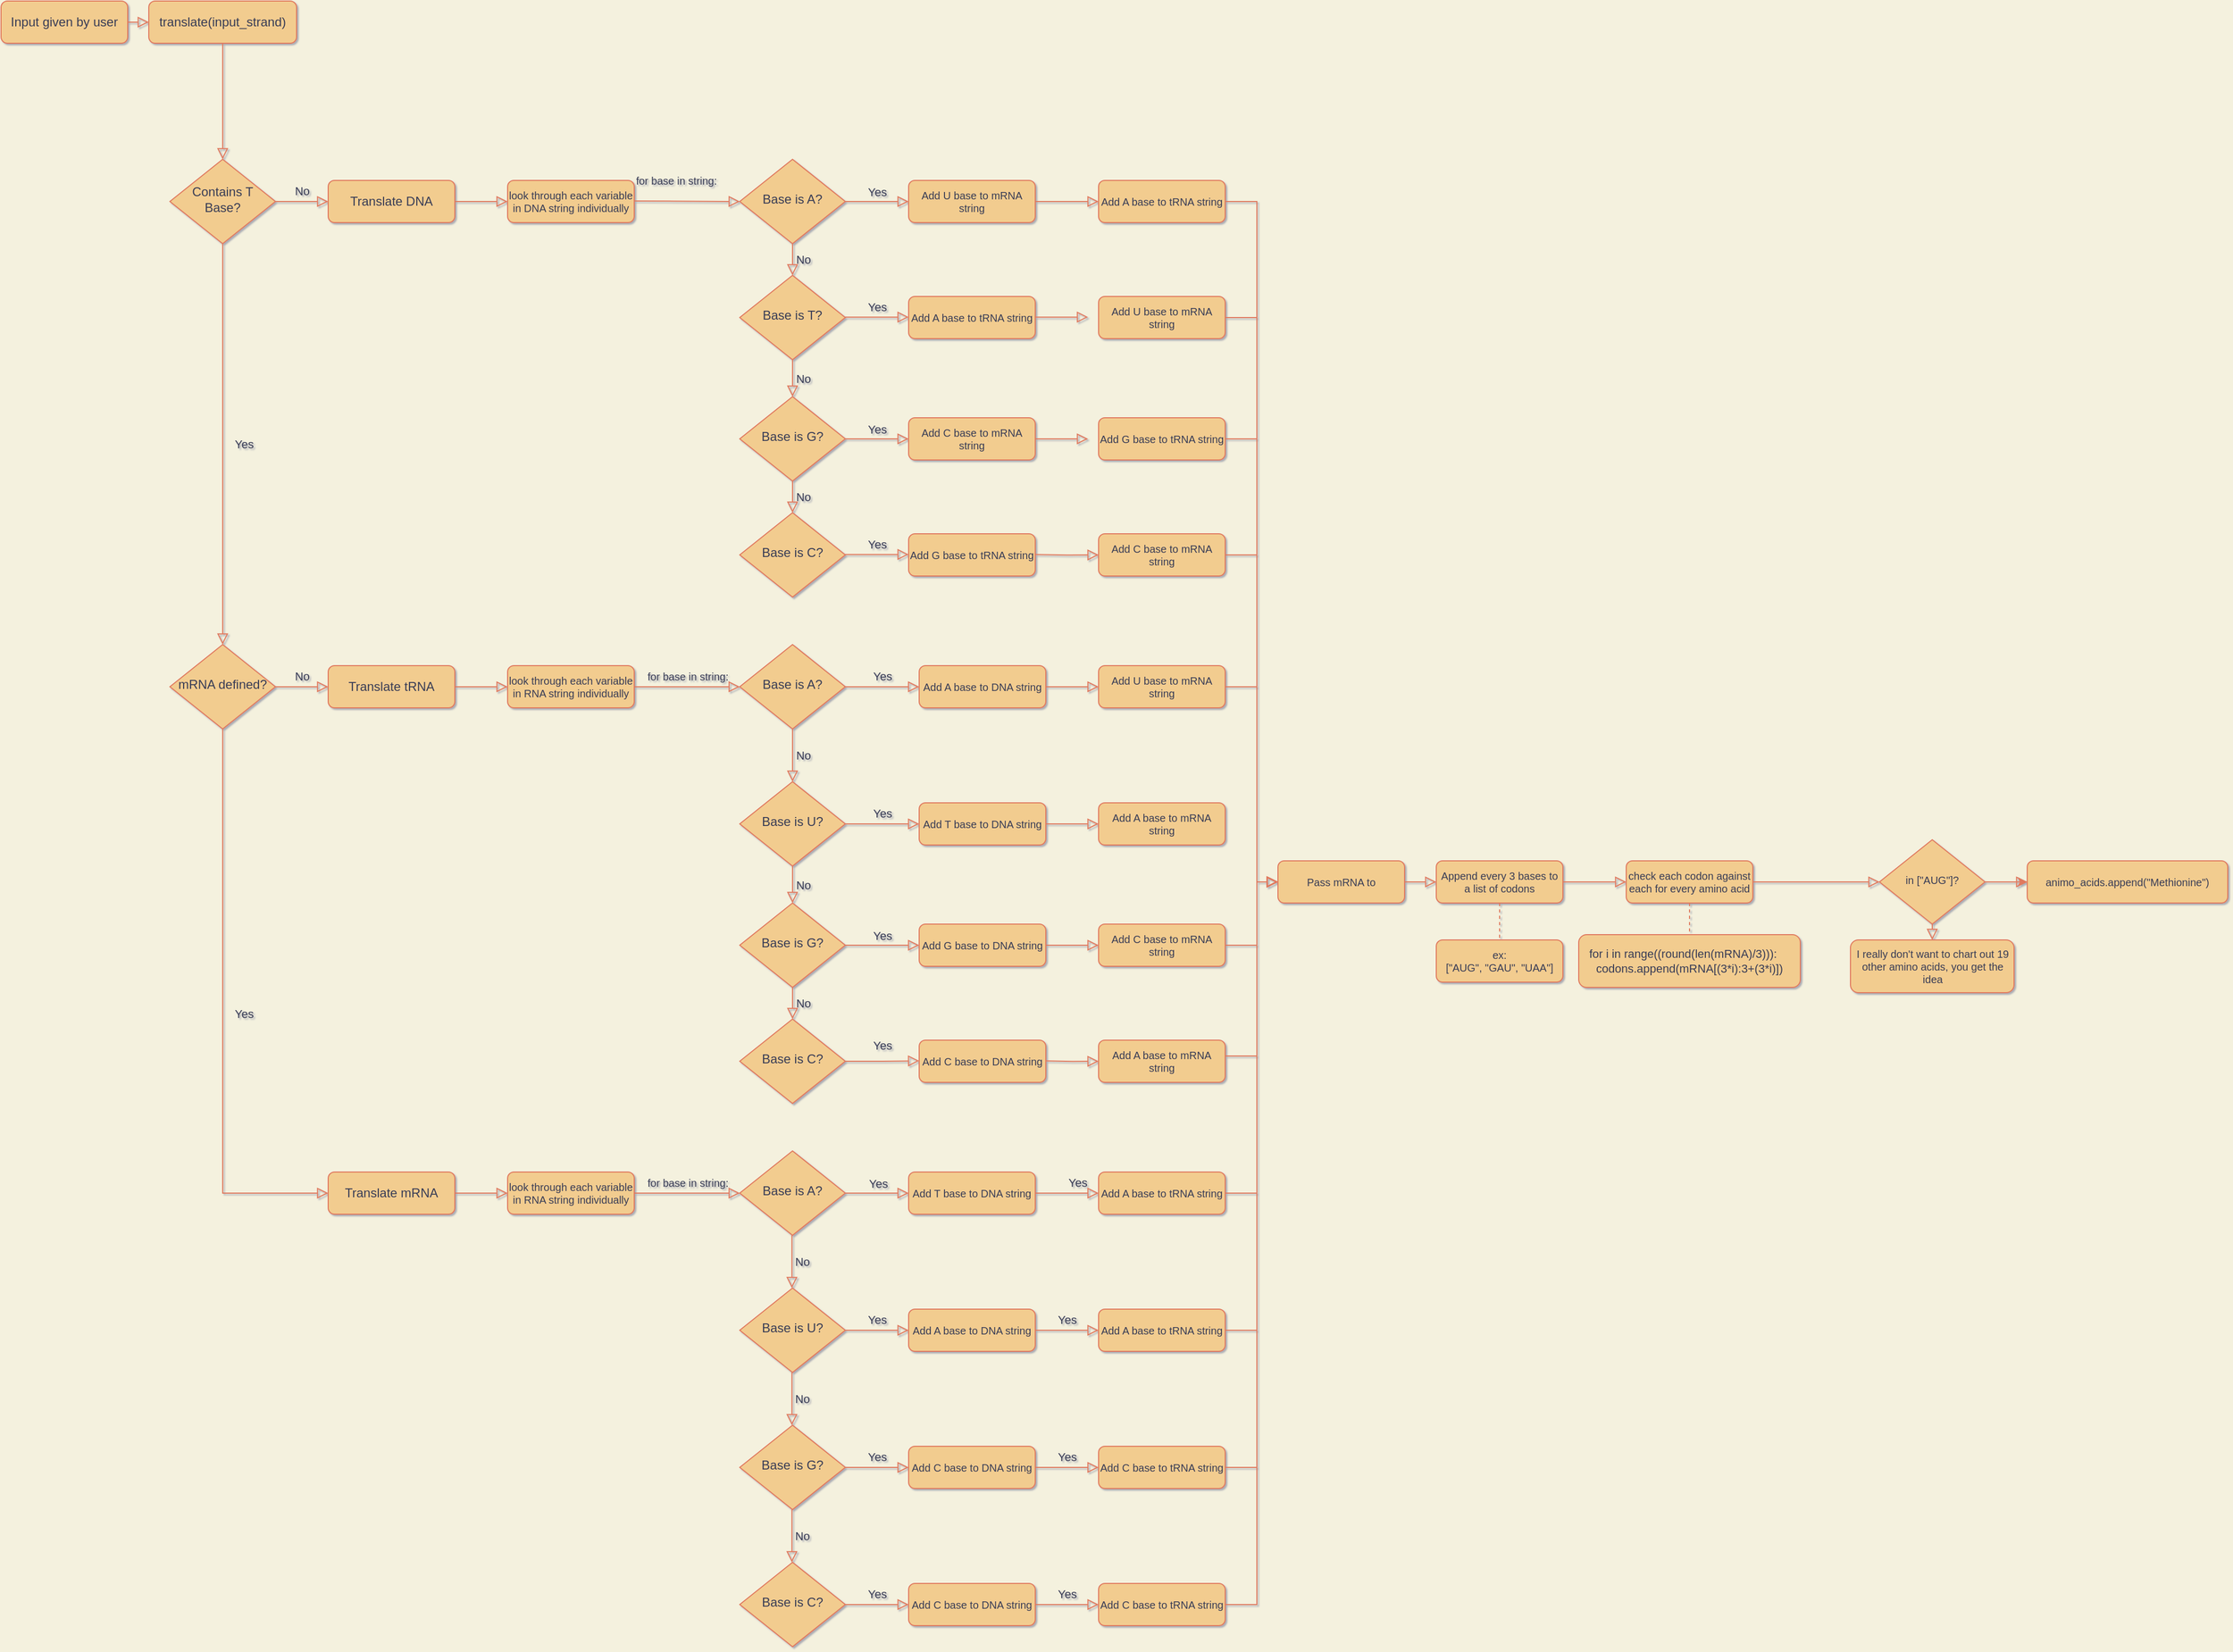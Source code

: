 <mxfile version="16.6.4" type="github">
  <diagram id="C5RBs43oDa-KdzZeNtuy" name="Page-1">
    <mxGraphModel dx="3472" dy="1916" grid="1" gridSize="10" guides="1" tooltips="1" connect="1" arrows="1" fold="1" page="1" pageScale="1" pageWidth="1169" pageHeight="827" background="#F4F1DE" math="0" shadow="1">
      <root>
        <mxCell id="WIyWlLk6GJQsqaUBKTNV-0" />
        <mxCell id="WIyWlLk6GJQsqaUBKTNV-1" parent="WIyWlLk6GJQsqaUBKTNV-0" />
        <mxCell id="WIyWlLk6GJQsqaUBKTNV-2" value="" style="rounded=0;html=1;jettySize=auto;orthogonalLoop=1;fontSize=11;endArrow=block;endFill=0;endSize=8;strokeWidth=1;shadow=0;labelBackgroundColor=none;edgeStyle=orthogonalEdgeStyle;entryX=0.5;entryY=0;entryDx=0;entryDy=0;exitX=0.5;exitY=1;exitDx=0;exitDy=0;strokeColor=#E07A5F;fontColor=#393C56;" parent="WIyWlLk6GJQsqaUBKTNV-1" source="ppS3Hu1m2jGu0qgifACF-142" target="WIyWlLk6GJQsqaUBKTNV-6" edge="1">
          <mxGeometry relative="1" as="geometry">
            <mxPoint x="220" y="60" as="sourcePoint" />
            <mxPoint x="220" y="140" as="targetPoint" />
          </mxGeometry>
        </mxCell>
        <mxCell id="WIyWlLk6GJQsqaUBKTNV-4" value="Yes" style="rounded=0;html=1;jettySize=auto;orthogonalLoop=1;fontSize=11;endArrow=block;endFill=0;endSize=8;strokeWidth=1;shadow=0;labelBackgroundColor=none;edgeStyle=orthogonalEdgeStyle;entryX=0.5;entryY=0;entryDx=0;entryDy=0;exitX=0.5;exitY=1;exitDx=0;exitDy=0;strokeColor=#E07A5F;fontColor=#393C56;" parent="WIyWlLk6GJQsqaUBKTNV-1" source="WIyWlLk6GJQsqaUBKTNV-6" target="ppS3Hu1m2jGu0qgifACF-3" edge="1">
          <mxGeometry y="20" relative="1" as="geometry">
            <mxPoint as="offset" />
            <mxPoint x="220" y="290" as="sourcePoint" />
            <mxPoint x="220" y="290" as="targetPoint" />
          </mxGeometry>
        </mxCell>
        <mxCell id="WIyWlLk6GJQsqaUBKTNV-5" value="No" style="edgeStyle=orthogonalEdgeStyle;rounded=0;html=1;jettySize=auto;orthogonalLoop=1;fontSize=11;endArrow=block;endFill=0;endSize=8;strokeWidth=1;shadow=0;labelBackgroundColor=none;strokeColor=#E07A5F;fontColor=#393C56;" parent="WIyWlLk6GJQsqaUBKTNV-1" source="WIyWlLk6GJQsqaUBKTNV-6" target="WIyWlLk6GJQsqaUBKTNV-7" edge="1">
          <mxGeometry y="10" relative="1" as="geometry">
            <mxPoint as="offset" />
          </mxGeometry>
        </mxCell>
        <mxCell id="WIyWlLk6GJQsqaUBKTNV-6" value="Contains T Base?" style="rhombus;whiteSpace=wrap;html=1;shadow=0;fontFamily=Helvetica;fontSize=12;align=center;strokeWidth=1;spacing=6;spacingTop=-4;fillColor=#F2CC8F;strokeColor=#E07A5F;fontColor=#393C56;" parent="WIyWlLk6GJQsqaUBKTNV-1" vertex="1">
          <mxGeometry x="170" y="170" width="100" height="80" as="geometry" />
        </mxCell>
        <mxCell id="WIyWlLk6GJQsqaUBKTNV-7" value="Translate DNA" style="rounded=1;whiteSpace=wrap;html=1;fontSize=12;glass=0;strokeWidth=1;shadow=0;fillColor=#F2CC8F;strokeColor=#E07A5F;fontColor=#393C56;" parent="WIyWlLk6GJQsqaUBKTNV-1" vertex="1">
          <mxGeometry x="320" y="190" width="120" height="40" as="geometry" />
        </mxCell>
        <mxCell id="ppS3Hu1m2jGu0qgifACF-2" value="Translate tRNA" style="rounded=1;whiteSpace=wrap;html=1;fontSize=12;glass=0;strokeWidth=1;shadow=0;fillColor=#F2CC8F;strokeColor=#E07A5F;fontColor=#393C56;" vertex="1" parent="WIyWlLk6GJQsqaUBKTNV-1">
          <mxGeometry x="320" y="650" width="120" height="40" as="geometry" />
        </mxCell>
        <mxCell id="ppS3Hu1m2jGu0qgifACF-3" value="mRNA defined?" style="rhombus;whiteSpace=wrap;html=1;shadow=0;fontFamily=Helvetica;fontSize=12;align=center;strokeWidth=1;spacing=6;spacingTop=-4;fillColor=#F2CC8F;strokeColor=#E07A5F;fontColor=#393C56;" vertex="1" parent="WIyWlLk6GJQsqaUBKTNV-1">
          <mxGeometry x="170" y="630" width="100" height="80" as="geometry" />
        </mxCell>
        <mxCell id="ppS3Hu1m2jGu0qgifACF-4" value="No" style="edgeStyle=orthogonalEdgeStyle;rounded=0;html=1;jettySize=auto;orthogonalLoop=1;fontSize=11;endArrow=block;endFill=0;endSize=8;strokeWidth=1;shadow=0;labelBackgroundColor=none;entryX=0;entryY=0.5;entryDx=0;entryDy=0;exitX=1;exitY=0.5;exitDx=0;exitDy=0;strokeColor=#E07A5F;fontColor=#393C56;" edge="1" parent="WIyWlLk6GJQsqaUBKTNV-1" source="ppS3Hu1m2jGu0qgifACF-3" target="ppS3Hu1m2jGu0qgifACF-2">
          <mxGeometry y="10" relative="1" as="geometry">
            <mxPoint as="offset" />
            <mxPoint x="280" y="440" as="sourcePoint" />
            <mxPoint x="320" y="440" as="targetPoint" />
          </mxGeometry>
        </mxCell>
        <mxCell id="ppS3Hu1m2jGu0qgifACF-6" value="Translate mRNA" style="rounded=1;whiteSpace=wrap;html=1;fontSize=12;glass=0;strokeWidth=1;shadow=0;fillColor=#F2CC8F;strokeColor=#E07A5F;fontColor=#393C56;" vertex="1" parent="WIyWlLk6GJQsqaUBKTNV-1">
          <mxGeometry x="320" y="1130" width="120" height="40" as="geometry" />
        </mxCell>
        <mxCell id="ppS3Hu1m2jGu0qgifACF-8" value="No" style="edgeStyle=orthogonalEdgeStyle;rounded=0;html=1;jettySize=auto;orthogonalLoop=1;fontSize=11;endArrow=block;endFill=0;endSize=8;strokeWidth=1;shadow=0;labelBackgroundColor=none;fontColor=#393C56;noLabel=1;entryX=0;entryY=0.5;entryDx=0;entryDy=0;exitX=1;exitY=0.5;exitDx=0;exitDy=0;strokeColor=#E07A5F;" edge="1" parent="WIyWlLk6GJQsqaUBKTNV-1" source="WIyWlLk6GJQsqaUBKTNV-7" target="ppS3Hu1m2jGu0qgifACF-18">
          <mxGeometry y="10" relative="1" as="geometry">
            <mxPoint as="offset" />
            <mxPoint x="465" y="260" as="sourcePoint" />
            <mxPoint x="470" y="210" as="targetPoint" />
          </mxGeometry>
        </mxCell>
        <mxCell id="ppS3Hu1m2jGu0qgifACF-11" value="look through each variable in RNA string individually" style="rounded=1;whiteSpace=wrap;html=1;fontSize=10;glass=0;strokeWidth=1;shadow=0;fillColor=#F2CC8F;strokeColor=#E07A5F;fontColor=#393C56;" vertex="1" parent="WIyWlLk6GJQsqaUBKTNV-1">
          <mxGeometry x="490" y="1130" width="120" height="40" as="geometry" />
        </mxCell>
        <mxCell id="ppS3Hu1m2jGu0qgifACF-12" value="Input given by user" style="rounded=1;whiteSpace=wrap;html=1;fontSize=12;glass=0;strokeWidth=1;shadow=0;fillColor=#F2CC8F;strokeColor=#E07A5F;fontColor=#393C56;" vertex="1" parent="WIyWlLk6GJQsqaUBKTNV-1">
          <mxGeometry x="10" y="20" width="120" height="40" as="geometry" />
        </mxCell>
        <mxCell id="ppS3Hu1m2jGu0qgifACF-14" value="look through each variable in RNA string individually" style="rounded=1;whiteSpace=wrap;html=1;fontSize=10;glass=0;strokeWidth=1;shadow=0;fillColor=#F2CC8F;strokeColor=#E07A5F;fontColor=#393C56;" vertex="1" parent="WIyWlLk6GJQsqaUBKTNV-1">
          <mxGeometry x="490" y="650" width="120" height="40" as="geometry" />
        </mxCell>
        <mxCell id="ppS3Hu1m2jGu0qgifACF-16" value="No" style="edgeStyle=orthogonalEdgeStyle;rounded=0;html=1;jettySize=auto;orthogonalLoop=1;fontSize=11;endArrow=block;endFill=0;endSize=8;strokeWidth=1;shadow=0;labelBackgroundColor=none;fontColor=#393C56;noLabel=1;exitX=1;exitY=0.5;exitDx=0;exitDy=0;entryX=0;entryY=0.5;entryDx=0;entryDy=0;strokeColor=#E07A5F;" edge="1" parent="WIyWlLk6GJQsqaUBKTNV-1" source="ppS3Hu1m2jGu0qgifACF-6" target="ppS3Hu1m2jGu0qgifACF-11">
          <mxGeometry y="10" relative="1" as="geometry">
            <mxPoint as="offset" />
            <mxPoint x="-160" y="735" as="sourcePoint" />
            <mxPoint x="-110" y="735" as="targetPoint" />
          </mxGeometry>
        </mxCell>
        <mxCell id="ppS3Hu1m2jGu0qgifACF-18" value="look through each variable in DNA string individually" style="rounded=1;whiteSpace=wrap;html=1;fontSize=10;glass=0;strokeWidth=1;shadow=0;fillColor=#F2CC8F;strokeColor=#E07A5F;fontColor=#393C56;" vertex="1" parent="WIyWlLk6GJQsqaUBKTNV-1">
          <mxGeometry x="490" y="190" width="120" height="40" as="geometry" />
        </mxCell>
        <mxCell id="ppS3Hu1m2jGu0qgifACF-19" value="for base in string:" style="edgeStyle=orthogonalEdgeStyle;rounded=0;jettySize=auto;orthogonalLoop=1;fontSize=10;endArrow=block;endFill=0;endSize=8;strokeWidth=1;shadow=0;labelBackgroundColor=none;fontColor=#393C56;entryX=0;entryY=0.5;entryDx=0;entryDy=0;strokeColor=#E07A5F;" edge="1" parent="WIyWlLk6GJQsqaUBKTNV-1" target="ppS3Hu1m2jGu0qgifACF-20">
          <mxGeometry x="-0.005" y="10" relative="1" as="geometry">
            <mxPoint x="-10" y="-10" as="offset" />
            <mxPoint x="610" y="209.5" as="sourcePoint" />
            <mxPoint x="660" y="209.5" as="targetPoint" />
          </mxGeometry>
        </mxCell>
        <mxCell id="ppS3Hu1m2jGu0qgifACF-20" value="Base is A?" style="rhombus;whiteSpace=wrap;html=1;shadow=0;fontFamily=Helvetica;fontSize=12;align=center;strokeWidth=1;spacing=6;spacingTop=-4;fillColor=#F2CC8F;strokeColor=#E07A5F;fontColor=#393C56;" vertex="1" parent="WIyWlLk6GJQsqaUBKTNV-1">
          <mxGeometry x="710" y="170" width="100" height="80" as="geometry" />
        </mxCell>
        <mxCell id="ppS3Hu1m2jGu0qgifACF-22" value="No" style="edgeStyle=orthogonalEdgeStyle;rounded=0;html=1;jettySize=auto;orthogonalLoop=1;fontSize=11;endArrow=block;endFill=0;endSize=8;strokeWidth=1;shadow=0;labelBackgroundColor=none;fontColor=#393C56;noLabel=1;exitX=1;exitY=0.5;exitDx=0;exitDy=0;entryX=0;entryY=0.5;entryDx=0;entryDy=0;strokeColor=#E07A5F;" edge="1" parent="WIyWlLk6GJQsqaUBKTNV-1" source="ppS3Hu1m2jGu0qgifACF-2" target="ppS3Hu1m2jGu0qgifACF-14">
          <mxGeometry y="10" relative="1" as="geometry">
            <mxPoint as="offset" />
            <mxPoint x="460" y="439" as="sourcePoint" />
            <mxPoint x="500" y="510" as="targetPoint" />
          </mxGeometry>
        </mxCell>
        <mxCell id="ppS3Hu1m2jGu0qgifACF-24" value="Yes" style="rounded=0;html=1;jettySize=auto;orthogonalLoop=1;fontSize=11;endArrow=block;endFill=0;endSize=8;strokeWidth=1;shadow=0;labelBackgroundColor=none;edgeStyle=orthogonalEdgeStyle;exitX=1;exitY=0.5;exitDx=0;exitDy=0;strokeColor=#E07A5F;fontColor=#393C56;" edge="1" parent="WIyWlLk6GJQsqaUBKTNV-1" source="ppS3Hu1m2jGu0qgifACF-20">
          <mxGeometry y="10" relative="1" as="geometry">
            <mxPoint as="offset" />
            <mxPoint x="820" y="230" as="sourcePoint" />
            <mxPoint x="870" y="210" as="targetPoint" />
          </mxGeometry>
        </mxCell>
        <mxCell id="ppS3Hu1m2jGu0qgifACF-25" value="Add U base to mRNA string" style="rounded=1;whiteSpace=wrap;html=1;fontSize=10;glass=0;strokeWidth=1;shadow=0;fillColor=#F2CC8F;strokeColor=#E07A5F;fontColor=#393C56;" vertex="1" parent="WIyWlLk6GJQsqaUBKTNV-1">
          <mxGeometry x="870" y="190" width="120" height="40" as="geometry" />
        </mxCell>
        <mxCell id="ppS3Hu1m2jGu0qgifACF-26" value="No" style="edgeStyle=orthogonalEdgeStyle;rounded=0;html=1;jettySize=auto;orthogonalLoop=1;fontSize=11;endArrow=block;endFill=0;endSize=8;strokeWidth=1;shadow=0;labelBackgroundColor=none;fontColor=#393C56;noLabel=1;exitX=1;exitY=0.5;exitDx=0;exitDy=0;entryX=0;entryY=0.5;entryDx=0;entryDy=0;strokeColor=#E07A5F;" edge="1" parent="WIyWlLk6GJQsqaUBKTNV-1" source="ppS3Hu1m2jGu0qgifACF-25" target="ppS3Hu1m2jGu0qgifACF-153">
          <mxGeometry y="10" relative="1" as="geometry">
            <mxPoint as="offset" />
            <mxPoint x="1010" y="209.58" as="sourcePoint" />
            <mxPoint x="1040" y="210" as="targetPoint" />
          </mxGeometry>
        </mxCell>
        <mxCell id="ppS3Hu1m2jGu0qgifACF-27" value="Pass mRNA to " style="rounded=1;whiteSpace=wrap;html=1;fontSize=10;glass=0;strokeWidth=1;shadow=0;fillColor=#F2CC8F;strokeColor=#E07A5F;fontColor=#393C56;" vertex="1" parent="WIyWlLk6GJQsqaUBKTNV-1">
          <mxGeometry x="1220" y="835" width="120" height="40" as="geometry" />
        </mxCell>
        <mxCell id="ppS3Hu1m2jGu0qgifACF-28" value="No" style="edgeStyle=orthogonalEdgeStyle;rounded=0;html=1;jettySize=auto;orthogonalLoop=1;fontSize=11;endArrow=block;endFill=0;endSize=8;strokeWidth=1;shadow=0;labelBackgroundColor=none;exitX=0.5;exitY=1;exitDx=0;exitDy=0;entryX=0.5;entryY=0;entryDx=0;entryDy=0;strokeColor=#E07A5F;fontColor=#393C56;" edge="1" parent="WIyWlLk6GJQsqaUBKTNV-1" source="ppS3Hu1m2jGu0qgifACF-20" target="ppS3Hu1m2jGu0qgifACF-29">
          <mxGeometry y="10" relative="1" as="geometry">
            <mxPoint as="offset" />
            <mxPoint x="760" y="310" as="sourcePoint" />
            <mxPoint x="760" y="280" as="targetPoint" />
          </mxGeometry>
        </mxCell>
        <mxCell id="ppS3Hu1m2jGu0qgifACF-29" value="Base is T?" style="rhombus;whiteSpace=wrap;html=1;shadow=0;fontFamily=Helvetica;fontSize=12;align=center;strokeWidth=1;spacing=6;spacingTop=-4;fillColor=#F2CC8F;strokeColor=#E07A5F;fontColor=#393C56;" vertex="1" parent="WIyWlLk6GJQsqaUBKTNV-1">
          <mxGeometry x="710" y="280" width="100" height="80" as="geometry" />
        </mxCell>
        <mxCell id="ppS3Hu1m2jGu0qgifACF-30" value="Add U base to mRNA string" style="rounded=1;whiteSpace=wrap;html=1;fontSize=10;glass=0;strokeWidth=1;shadow=0;fillColor=#F2CC8F;strokeColor=#E07A5F;fontColor=#393C56;" vertex="1" parent="WIyWlLk6GJQsqaUBKTNV-1">
          <mxGeometry x="1050" y="300" width="120" height="40" as="geometry" />
        </mxCell>
        <mxCell id="ppS3Hu1m2jGu0qgifACF-32" value="Add A base to tRNA string" style="rounded=1;whiteSpace=wrap;html=1;fontSize=10;glass=0;strokeWidth=1;shadow=0;fillColor=#F2CC8F;strokeColor=#E07A5F;fontColor=#393C56;" vertex="1" parent="WIyWlLk6GJQsqaUBKTNV-1">
          <mxGeometry x="870" y="300" width="120" height="40" as="geometry" />
        </mxCell>
        <mxCell id="ppS3Hu1m2jGu0qgifACF-33" value="No" style="edgeStyle=orthogonalEdgeStyle;rounded=0;html=1;jettySize=auto;orthogonalLoop=1;fontSize=11;endArrow=block;endFill=0;endSize=8;strokeWidth=1;shadow=0;labelBackgroundColor=none;fontColor=#393C56;noLabel=1;exitX=1;exitY=0.5;exitDx=0;exitDy=0;strokeColor=#E07A5F;" edge="1" parent="WIyWlLk6GJQsqaUBKTNV-1">
          <mxGeometry y="10" relative="1" as="geometry">
            <mxPoint as="offset" />
            <mxPoint x="990" y="319.58" as="sourcePoint" />
            <mxPoint x="1040" y="319.58" as="targetPoint" />
          </mxGeometry>
        </mxCell>
        <mxCell id="ppS3Hu1m2jGu0qgifACF-34" value="Yes" style="rounded=0;html=1;jettySize=auto;orthogonalLoop=1;fontSize=11;endArrow=block;endFill=0;endSize=8;strokeWidth=1;shadow=0;labelBackgroundColor=none;edgeStyle=orthogonalEdgeStyle;exitX=1;exitY=0.5;exitDx=0;exitDy=0;strokeColor=#E07A5F;fontColor=#393C56;" edge="1" parent="WIyWlLk6GJQsqaUBKTNV-1">
          <mxGeometry y="10" relative="1" as="geometry">
            <mxPoint as="offset" />
            <mxPoint x="810" y="319.58" as="sourcePoint" />
            <mxPoint x="870" y="319.58" as="targetPoint" />
          </mxGeometry>
        </mxCell>
        <mxCell id="ppS3Hu1m2jGu0qgifACF-35" value="Base is G?" style="rhombus;whiteSpace=wrap;html=1;shadow=0;fontFamily=Helvetica;fontSize=12;align=center;strokeWidth=1;spacing=6;spacingTop=-4;fillColor=#F2CC8F;strokeColor=#E07A5F;fontColor=#393C56;" vertex="1" parent="WIyWlLk6GJQsqaUBKTNV-1">
          <mxGeometry x="710" y="395" width="100" height="80" as="geometry" />
        </mxCell>
        <mxCell id="ppS3Hu1m2jGu0qgifACF-36" value="Yes" style="rounded=0;html=1;jettySize=auto;orthogonalLoop=1;fontSize=11;endArrow=block;endFill=0;endSize=8;strokeWidth=1;shadow=0;labelBackgroundColor=none;edgeStyle=orthogonalEdgeStyle;exitX=1;exitY=0.5;exitDx=0;exitDy=0;strokeColor=#E07A5F;fontColor=#393C56;" edge="1" parent="WIyWlLk6GJQsqaUBKTNV-1" source="ppS3Hu1m2jGu0qgifACF-35">
          <mxGeometry y="10" relative="1" as="geometry">
            <mxPoint as="offset" />
            <mxPoint x="820" y="455" as="sourcePoint" />
            <mxPoint x="870" y="435" as="targetPoint" />
          </mxGeometry>
        </mxCell>
        <mxCell id="ppS3Hu1m2jGu0qgifACF-37" value="Add C base to mRNA string" style="rounded=1;whiteSpace=wrap;html=1;fontSize=10;glass=0;strokeWidth=1;shadow=0;fillColor=#F2CC8F;strokeColor=#E07A5F;fontColor=#393C56;" vertex="1" parent="WIyWlLk6GJQsqaUBKTNV-1">
          <mxGeometry x="870" y="415" width="120" height="40" as="geometry" />
        </mxCell>
        <mxCell id="ppS3Hu1m2jGu0qgifACF-38" value="No" style="edgeStyle=orthogonalEdgeStyle;rounded=0;html=1;jettySize=auto;orthogonalLoop=1;fontSize=11;endArrow=block;endFill=0;endSize=8;strokeWidth=1;shadow=0;labelBackgroundColor=none;fontColor=#393C56;noLabel=1;exitX=1;exitY=0.5;exitDx=0;exitDy=0;strokeColor=#E07A5F;" edge="1" parent="WIyWlLk6GJQsqaUBKTNV-1" source="ppS3Hu1m2jGu0qgifACF-37">
          <mxGeometry y="10" relative="1" as="geometry">
            <mxPoint as="offset" />
            <mxPoint x="1010" y="434.58" as="sourcePoint" />
            <mxPoint x="1040" y="435" as="targetPoint" />
          </mxGeometry>
        </mxCell>
        <mxCell id="ppS3Hu1m2jGu0qgifACF-39" value="Add G base to tRNA string" style="rounded=1;whiteSpace=wrap;html=1;fontSize=10;glass=0;strokeWidth=1;shadow=0;fillColor=#F2CC8F;strokeColor=#E07A5F;fontColor=#393C56;" vertex="1" parent="WIyWlLk6GJQsqaUBKTNV-1">
          <mxGeometry x="1050" y="415" width="120" height="40" as="geometry" />
        </mxCell>
        <mxCell id="ppS3Hu1m2jGu0qgifACF-40" value="No" style="edgeStyle=orthogonalEdgeStyle;rounded=0;html=1;jettySize=auto;orthogonalLoop=1;fontSize=11;endArrow=block;endFill=0;endSize=8;strokeWidth=1;shadow=0;labelBackgroundColor=none;exitX=0.5;exitY=1;exitDx=0;exitDy=0;entryX=0.5;entryY=0;entryDx=0;entryDy=0;strokeColor=#E07A5F;fontColor=#393C56;" edge="1" parent="WIyWlLk6GJQsqaUBKTNV-1" source="ppS3Hu1m2jGu0qgifACF-35" target="ppS3Hu1m2jGu0qgifACF-41">
          <mxGeometry y="10" relative="1" as="geometry">
            <mxPoint as="offset" />
            <mxPoint x="760" y="535" as="sourcePoint" />
            <mxPoint x="760" y="505" as="targetPoint" />
          </mxGeometry>
        </mxCell>
        <mxCell id="ppS3Hu1m2jGu0qgifACF-41" value="Base is C?" style="rhombus;whiteSpace=wrap;html=1;shadow=0;fontFamily=Helvetica;fontSize=12;align=center;strokeWidth=1;spacing=6;spacingTop=-4;fillColor=#F2CC8F;strokeColor=#E07A5F;fontColor=#393C56;" vertex="1" parent="WIyWlLk6GJQsqaUBKTNV-1">
          <mxGeometry x="710" y="505" width="100" height="80" as="geometry" />
        </mxCell>
        <mxCell id="ppS3Hu1m2jGu0qgifACF-42" value="Add C base to mRNA string" style="rounded=1;whiteSpace=wrap;html=1;fontSize=10;glass=0;strokeWidth=1;shadow=0;fillColor=#F2CC8F;strokeColor=#E07A5F;fontColor=#393C56;" vertex="1" parent="WIyWlLk6GJQsqaUBKTNV-1">
          <mxGeometry x="1050" y="525" width="120" height="40" as="geometry" />
        </mxCell>
        <mxCell id="ppS3Hu1m2jGu0qgifACF-43" value="Add G base to tRNA string" style="rounded=1;whiteSpace=wrap;html=1;fontSize=10;glass=0;strokeWidth=1;shadow=0;fillColor=#F2CC8F;strokeColor=#E07A5F;fontColor=#393C56;" vertex="1" parent="WIyWlLk6GJQsqaUBKTNV-1">
          <mxGeometry x="870" y="525" width="120" height="40" as="geometry" />
        </mxCell>
        <mxCell id="ppS3Hu1m2jGu0qgifACF-44" value="No" style="edgeStyle=orthogonalEdgeStyle;rounded=0;html=1;jettySize=auto;orthogonalLoop=1;fontSize=11;endArrow=block;endFill=0;endSize=8;strokeWidth=1;shadow=0;labelBackgroundColor=none;fontColor=#393C56;noLabel=1;exitX=1;exitY=0.5;exitDx=0;exitDy=0;entryX=0;entryY=0.5;entryDx=0;entryDy=0;strokeColor=#E07A5F;" edge="1" parent="WIyWlLk6GJQsqaUBKTNV-1" target="ppS3Hu1m2jGu0qgifACF-42">
          <mxGeometry y="10" relative="1" as="geometry">
            <mxPoint as="offset" />
            <mxPoint x="990" y="544.58" as="sourcePoint" />
            <mxPoint x="1040" y="544.58" as="targetPoint" />
          </mxGeometry>
        </mxCell>
        <mxCell id="ppS3Hu1m2jGu0qgifACF-45" value="Yes" style="rounded=0;html=1;jettySize=auto;orthogonalLoop=1;fontSize=11;endArrow=block;endFill=0;endSize=8;strokeWidth=1;shadow=0;labelBackgroundColor=none;edgeStyle=orthogonalEdgeStyle;exitX=1;exitY=0.5;exitDx=0;exitDy=0;strokeColor=#E07A5F;fontColor=#393C56;" edge="1" parent="WIyWlLk6GJQsqaUBKTNV-1">
          <mxGeometry y="10" relative="1" as="geometry">
            <mxPoint as="offset" />
            <mxPoint x="810" y="544.58" as="sourcePoint" />
            <mxPoint x="870" y="544.58" as="targetPoint" />
          </mxGeometry>
        </mxCell>
        <mxCell id="ppS3Hu1m2jGu0qgifACF-48" value="No" style="edgeStyle=orthogonalEdgeStyle;rounded=0;html=1;jettySize=auto;orthogonalLoop=1;fontSize=11;endArrow=block;endFill=0;endSize=8;strokeWidth=1;shadow=0;labelBackgroundColor=none;exitX=0.5;exitY=1;exitDx=0;exitDy=0;entryX=0.5;entryY=0;entryDx=0;entryDy=0;strokeColor=#E07A5F;fontColor=#393C56;" edge="1" parent="WIyWlLk6GJQsqaUBKTNV-1" source="ppS3Hu1m2jGu0qgifACF-29" target="ppS3Hu1m2jGu0qgifACF-35">
          <mxGeometry y="10" relative="1" as="geometry">
            <mxPoint as="offset" />
            <mxPoint x="709.17" y="350" as="sourcePoint" />
            <mxPoint x="709.17" y="380" as="targetPoint" />
          </mxGeometry>
        </mxCell>
        <mxCell id="ppS3Hu1m2jGu0qgifACF-51" value="Base is A?" style="rhombus;whiteSpace=wrap;html=1;shadow=0;fontFamily=Helvetica;fontSize=12;align=center;strokeWidth=1;spacing=6;spacingTop=-4;fillColor=#F2CC8F;strokeColor=#E07A5F;fontColor=#393C56;" vertex="1" parent="WIyWlLk6GJQsqaUBKTNV-1">
          <mxGeometry x="710" y="630" width="100" height="80" as="geometry" />
        </mxCell>
        <mxCell id="ppS3Hu1m2jGu0qgifACF-52" value="Yes" style="rounded=0;html=1;jettySize=auto;orthogonalLoop=1;fontSize=11;endArrow=block;endFill=0;endSize=8;strokeWidth=1;shadow=0;labelBackgroundColor=none;edgeStyle=orthogonalEdgeStyle;exitX=1;exitY=0.5;exitDx=0;exitDy=0;entryX=0;entryY=0.5;entryDx=0;entryDy=0;strokeColor=#E07A5F;fontColor=#393C56;" edge="1" parent="WIyWlLk6GJQsqaUBKTNV-1" source="ppS3Hu1m2jGu0qgifACF-51" target="ppS3Hu1m2jGu0qgifACF-53">
          <mxGeometry y="10" relative="1" as="geometry">
            <mxPoint as="offset" />
            <mxPoint x="830" y="710" as="sourcePoint" />
            <mxPoint x="880.0" y="690" as="targetPoint" />
          </mxGeometry>
        </mxCell>
        <mxCell id="ppS3Hu1m2jGu0qgifACF-53" value="Add A base to DNA string" style="rounded=1;whiteSpace=wrap;html=1;fontSize=10;glass=0;strokeWidth=1;shadow=0;fillColor=#F2CC8F;strokeColor=#E07A5F;fontColor=#393C56;" vertex="1" parent="WIyWlLk6GJQsqaUBKTNV-1">
          <mxGeometry x="880" y="650" width="120" height="40" as="geometry" />
        </mxCell>
        <mxCell id="ppS3Hu1m2jGu0qgifACF-54" value="No" style="edgeStyle=orthogonalEdgeStyle;rounded=0;html=1;jettySize=auto;orthogonalLoop=1;fontSize=11;endArrow=block;endFill=0;endSize=8;strokeWidth=1;shadow=0;labelBackgroundColor=none;fontColor=#393C56;noLabel=1;exitX=1;exitY=0.5;exitDx=0;exitDy=0;entryX=0;entryY=0.5;entryDx=0;entryDy=0;strokeColor=#E07A5F;" edge="1" parent="WIyWlLk6GJQsqaUBKTNV-1" source="ppS3Hu1m2jGu0qgifACF-53" target="ppS3Hu1m2jGu0qgifACF-72">
          <mxGeometry y="10" relative="1" as="geometry">
            <mxPoint as="offset" />
            <mxPoint x="1020" y="689.58" as="sourcePoint" />
            <mxPoint x="1050.0" y="690" as="targetPoint" />
          </mxGeometry>
        </mxCell>
        <mxCell id="ppS3Hu1m2jGu0qgifACF-55" value="No" style="edgeStyle=orthogonalEdgeStyle;rounded=0;html=1;jettySize=auto;orthogonalLoop=1;fontSize=11;endArrow=block;endFill=0;endSize=8;strokeWidth=1;shadow=0;labelBackgroundColor=none;exitX=0.5;exitY=1;exitDx=0;exitDy=0;entryX=0.5;entryY=0;entryDx=0;entryDy=0;strokeColor=#E07A5F;fontColor=#393C56;" edge="1" parent="WIyWlLk6GJQsqaUBKTNV-1" source="ppS3Hu1m2jGu0qgifACF-51" target="ppS3Hu1m2jGu0qgifACF-56">
          <mxGeometry y="10" relative="1" as="geometry">
            <mxPoint as="offset" />
            <mxPoint x="770" y="790" as="sourcePoint" />
            <mxPoint x="770" y="760" as="targetPoint" />
          </mxGeometry>
        </mxCell>
        <mxCell id="ppS3Hu1m2jGu0qgifACF-56" value="Base is U?" style="rhombus;whiteSpace=wrap;html=1;shadow=0;fontFamily=Helvetica;fontSize=12;align=center;strokeWidth=1;spacing=6;spacingTop=-4;fillColor=#F2CC8F;strokeColor=#E07A5F;fontColor=#393C56;" vertex="1" parent="WIyWlLk6GJQsqaUBKTNV-1">
          <mxGeometry x="710" y="760" width="100" height="80" as="geometry" />
        </mxCell>
        <mxCell id="ppS3Hu1m2jGu0qgifACF-57" value="Add T base to DNA string" style="rounded=1;whiteSpace=wrap;html=1;fontSize=10;glass=0;strokeWidth=1;shadow=0;fillColor=#F2CC8F;strokeColor=#E07A5F;fontColor=#393C56;" vertex="1" parent="WIyWlLk6GJQsqaUBKTNV-1">
          <mxGeometry x="880" y="780" width="120" height="40" as="geometry" />
        </mxCell>
        <mxCell id="ppS3Hu1m2jGu0qgifACF-58" value="No" style="edgeStyle=orthogonalEdgeStyle;rounded=0;html=1;jettySize=auto;orthogonalLoop=1;fontSize=11;endArrow=block;endFill=0;endSize=8;strokeWidth=1;shadow=0;labelBackgroundColor=none;fontColor=#393C56;noLabel=1;exitX=1;exitY=0.5;exitDx=0;exitDy=0;entryX=0;entryY=0.5;entryDx=0;entryDy=0;strokeColor=#E07A5F;" edge="1" parent="WIyWlLk6GJQsqaUBKTNV-1" source="ppS3Hu1m2jGu0qgifACF-57" target="ppS3Hu1m2jGu0qgifACF-74">
          <mxGeometry y="10" relative="1" as="geometry">
            <mxPoint as="offset" />
            <mxPoint x="1020" y="800" as="sourcePoint" />
            <mxPoint x="1040" y="800" as="targetPoint" />
          </mxGeometry>
        </mxCell>
        <mxCell id="ppS3Hu1m2jGu0qgifACF-59" value="Yes" style="rounded=0;html=1;jettySize=auto;orthogonalLoop=1;fontSize=11;endArrow=block;endFill=0;endSize=8;strokeWidth=1;shadow=0;labelBackgroundColor=none;edgeStyle=orthogonalEdgeStyle;exitX=1;exitY=0.5;exitDx=0;exitDy=0;entryX=0;entryY=0.5;entryDx=0;entryDy=0;strokeColor=#E07A5F;fontColor=#393C56;" edge="1" parent="WIyWlLk6GJQsqaUBKTNV-1" source="ppS3Hu1m2jGu0qgifACF-56" target="ppS3Hu1m2jGu0qgifACF-57">
          <mxGeometry y="10" relative="1" as="geometry">
            <mxPoint as="offset" />
            <mxPoint x="820.0" y="799.58" as="sourcePoint" />
            <mxPoint x="880.0" y="799.58" as="targetPoint" />
          </mxGeometry>
        </mxCell>
        <mxCell id="ppS3Hu1m2jGu0qgifACF-60" value="Base is G?" style="rhombus;whiteSpace=wrap;html=1;shadow=0;fontFamily=Helvetica;fontSize=12;align=center;strokeWidth=1;spacing=6;spacingTop=-4;fillColor=#F2CC8F;strokeColor=#E07A5F;fontColor=#393C56;" vertex="1" parent="WIyWlLk6GJQsqaUBKTNV-1">
          <mxGeometry x="710" y="875" width="100" height="80" as="geometry" />
        </mxCell>
        <mxCell id="ppS3Hu1m2jGu0qgifACF-61" value="Yes" style="rounded=0;html=1;jettySize=auto;orthogonalLoop=1;fontSize=11;endArrow=block;endFill=0;endSize=8;strokeWidth=1;shadow=0;labelBackgroundColor=none;edgeStyle=orthogonalEdgeStyle;exitX=1;exitY=0.5;exitDx=0;exitDy=0;strokeColor=#E07A5F;fontColor=#393C56;" edge="1" parent="WIyWlLk6GJQsqaUBKTNV-1" source="ppS3Hu1m2jGu0qgifACF-60">
          <mxGeometry y="10" relative="1" as="geometry">
            <mxPoint as="offset" />
            <mxPoint x="830" y="935" as="sourcePoint" />
            <mxPoint x="880.0" y="915" as="targetPoint" />
          </mxGeometry>
        </mxCell>
        <mxCell id="ppS3Hu1m2jGu0qgifACF-62" value="Add G base to DNA string" style="rounded=1;whiteSpace=wrap;html=1;fontSize=10;glass=0;strokeWidth=1;shadow=0;fillColor=#F2CC8F;strokeColor=#E07A5F;fontColor=#393C56;" vertex="1" parent="WIyWlLk6GJQsqaUBKTNV-1">
          <mxGeometry x="880" y="895" width="120" height="40" as="geometry" />
        </mxCell>
        <mxCell id="ppS3Hu1m2jGu0qgifACF-63" value="No" style="edgeStyle=orthogonalEdgeStyle;rounded=0;html=1;jettySize=auto;orthogonalLoop=1;fontSize=11;endArrow=block;endFill=0;endSize=8;strokeWidth=1;shadow=0;labelBackgroundColor=none;fontColor=#393C56;noLabel=1;exitX=1;exitY=0.5;exitDx=0;exitDy=0;entryX=0;entryY=0.5;entryDx=0;entryDy=0;strokeColor=#E07A5F;" edge="1" parent="WIyWlLk6GJQsqaUBKTNV-1" source="ppS3Hu1m2jGu0qgifACF-62" target="ppS3Hu1m2jGu0qgifACF-76">
          <mxGeometry y="10" relative="1" as="geometry">
            <mxPoint as="offset" />
            <mxPoint x="1020" y="914.58" as="sourcePoint" />
            <mxPoint x="1030" y="915" as="targetPoint" />
          </mxGeometry>
        </mxCell>
        <mxCell id="ppS3Hu1m2jGu0qgifACF-64" value="No" style="edgeStyle=orthogonalEdgeStyle;rounded=0;html=1;jettySize=auto;orthogonalLoop=1;fontSize=11;endArrow=block;endFill=0;endSize=8;strokeWidth=1;shadow=0;labelBackgroundColor=none;exitX=0.5;exitY=1;exitDx=0;exitDy=0;entryX=0.5;entryY=0;entryDx=0;entryDy=0;strokeColor=#E07A5F;fontColor=#393C56;" edge="1" parent="WIyWlLk6GJQsqaUBKTNV-1" source="ppS3Hu1m2jGu0qgifACF-60" target="ppS3Hu1m2jGu0qgifACF-69">
          <mxGeometry y="10" relative="1" as="geometry">
            <mxPoint as="offset" />
            <mxPoint x="770" y="1015" as="sourcePoint" />
            <mxPoint x="770.0" y="985" as="targetPoint" />
          </mxGeometry>
        </mxCell>
        <mxCell id="ppS3Hu1m2jGu0qgifACF-65" value="Add C base to DNA string" style="rounded=1;whiteSpace=wrap;html=1;fontSize=10;glass=0;strokeWidth=1;shadow=0;fillColor=#F2CC8F;strokeColor=#E07A5F;fontColor=#393C56;" vertex="1" parent="WIyWlLk6GJQsqaUBKTNV-1">
          <mxGeometry x="880" y="1005" width="120" height="40" as="geometry" />
        </mxCell>
        <mxCell id="ppS3Hu1m2jGu0qgifACF-66" value="No" style="edgeStyle=orthogonalEdgeStyle;rounded=0;html=1;jettySize=auto;orthogonalLoop=1;fontSize=11;endArrow=block;endFill=0;endSize=8;strokeWidth=1;shadow=0;labelBackgroundColor=none;fontColor=#393C56;noLabel=1;exitX=1;exitY=0.5;exitDx=0;exitDy=0;entryX=0;entryY=0.5;entryDx=0;entryDy=0;strokeColor=#E07A5F;" edge="1" parent="WIyWlLk6GJQsqaUBKTNV-1" target="ppS3Hu1m2jGu0qgifACF-78">
          <mxGeometry y="10" relative="1" as="geometry">
            <mxPoint as="offset" />
            <mxPoint x="1000.0" y="1024.58" as="sourcePoint" />
            <mxPoint x="1025" y="970" as="targetPoint" />
          </mxGeometry>
        </mxCell>
        <mxCell id="ppS3Hu1m2jGu0qgifACF-67" value="Yes" style="rounded=0;html=1;jettySize=auto;orthogonalLoop=1;fontSize=11;endArrow=block;endFill=0;endSize=8;strokeWidth=1;shadow=0;labelBackgroundColor=none;edgeStyle=orthogonalEdgeStyle;exitX=1;exitY=0.5;exitDx=0;exitDy=0;strokeColor=#E07A5F;fontColor=#393C56;" edge="1" parent="WIyWlLk6GJQsqaUBKTNV-1" source="ppS3Hu1m2jGu0qgifACF-69">
          <mxGeometry x="0.006" y="15" relative="1" as="geometry">
            <mxPoint as="offset" />
            <mxPoint x="820.0" y="1024.58" as="sourcePoint" />
            <mxPoint x="880.0" y="1024.58" as="targetPoint" />
          </mxGeometry>
        </mxCell>
        <mxCell id="ppS3Hu1m2jGu0qgifACF-68" value="No" style="edgeStyle=orthogonalEdgeStyle;rounded=0;html=1;jettySize=auto;orthogonalLoop=1;fontSize=11;endArrow=block;endFill=0;endSize=8;strokeWidth=1;shadow=0;labelBackgroundColor=none;exitX=0.5;exitY=1;exitDx=0;exitDy=0;entryX=0.5;entryY=0;entryDx=0;entryDy=0;strokeColor=#E07A5F;fontColor=#393C56;" edge="1" parent="WIyWlLk6GJQsqaUBKTNV-1" source="ppS3Hu1m2jGu0qgifACF-56" target="ppS3Hu1m2jGu0qgifACF-60">
          <mxGeometry y="10" relative="1" as="geometry">
            <mxPoint as="offset" />
            <mxPoint x="719.17" y="830" as="sourcePoint" />
            <mxPoint x="719.17" y="860" as="targetPoint" />
          </mxGeometry>
        </mxCell>
        <mxCell id="ppS3Hu1m2jGu0qgifACF-69" value="Base is C?" style="rhombus;whiteSpace=wrap;html=1;shadow=0;fontFamily=Helvetica;fontSize=12;align=center;strokeWidth=1;spacing=6;spacingTop=-4;fillColor=#F2CC8F;strokeColor=#E07A5F;fontColor=#393C56;" vertex="1" parent="WIyWlLk6GJQsqaUBKTNV-1">
          <mxGeometry x="710" y="985" width="100" height="80" as="geometry" />
        </mxCell>
        <mxCell id="ppS3Hu1m2jGu0qgifACF-70" value="for base in string:" style="edgeStyle=orthogonalEdgeStyle;rounded=0;jettySize=auto;orthogonalLoop=1;fontSize=10;endArrow=block;endFill=0;endSize=8;strokeWidth=1;shadow=0;labelBackgroundColor=none;fontColor=#393C56;entryX=0;entryY=0.5;entryDx=0;entryDy=0;exitX=1;exitY=0.5;exitDx=0;exitDy=0;strokeColor=#E07A5F;" edge="1" parent="WIyWlLk6GJQsqaUBKTNV-1" source="ppS3Hu1m2jGu0qgifACF-14" target="ppS3Hu1m2jGu0qgifACF-51">
          <mxGeometry y="10" relative="1" as="geometry">
            <mxPoint x="1" as="offset" />
            <mxPoint x="500.0" y="414.5" as="sourcePoint" />
            <mxPoint x="600.0" y="415" as="targetPoint" />
          </mxGeometry>
        </mxCell>
        <mxCell id="ppS3Hu1m2jGu0qgifACF-72" value="Add U base to mRNA string" style="rounded=1;whiteSpace=wrap;html=1;fontSize=10;glass=0;strokeWidth=1;shadow=0;fillColor=#F2CC8F;strokeColor=#E07A5F;fontColor=#393C56;" vertex="1" parent="WIyWlLk6GJQsqaUBKTNV-1">
          <mxGeometry x="1050" y="650" width="120" height="40" as="geometry" />
        </mxCell>
        <mxCell id="ppS3Hu1m2jGu0qgifACF-74" value="Add A base to mRNA string" style="rounded=1;whiteSpace=wrap;html=1;fontSize=10;glass=0;strokeWidth=1;shadow=0;fillColor=#F2CC8F;strokeColor=#E07A5F;fontColor=#393C56;" vertex="1" parent="WIyWlLk6GJQsqaUBKTNV-1">
          <mxGeometry x="1050" y="780" width="120" height="40" as="geometry" />
        </mxCell>
        <mxCell id="ppS3Hu1m2jGu0qgifACF-76" value="Add C base to mRNA string" style="rounded=1;whiteSpace=wrap;html=1;fontSize=10;glass=0;strokeWidth=1;shadow=0;fillColor=#F2CC8F;strokeColor=#E07A5F;fontColor=#393C56;" vertex="1" parent="WIyWlLk6GJQsqaUBKTNV-1">
          <mxGeometry x="1050" y="895" width="120" height="40" as="geometry" />
        </mxCell>
        <mxCell id="ppS3Hu1m2jGu0qgifACF-78" value="Add A base to mRNA string" style="rounded=1;whiteSpace=wrap;html=1;fontSize=10;glass=0;strokeWidth=1;shadow=0;fillColor=#F2CC8F;strokeColor=#E07A5F;fontColor=#393C56;" vertex="1" parent="WIyWlLk6GJQsqaUBKTNV-1">
          <mxGeometry x="1050" y="1005" width="120" height="40" as="geometry" />
        </mxCell>
        <mxCell id="ppS3Hu1m2jGu0qgifACF-82" value="Base is A?" style="rhombus;whiteSpace=wrap;html=1;shadow=0;fontFamily=Helvetica;fontSize=12;align=center;strokeWidth=1;spacing=6;spacingTop=-4;fillColor=#F2CC8F;strokeColor=#E07A5F;fontColor=#393C56;" vertex="1" parent="WIyWlLk6GJQsqaUBKTNV-1">
          <mxGeometry x="710" y="1110" width="100" height="80" as="geometry" />
        </mxCell>
        <mxCell id="ppS3Hu1m2jGu0qgifACF-83" value="for base in string:" style="edgeStyle=orthogonalEdgeStyle;rounded=0;jettySize=auto;orthogonalLoop=1;fontSize=10;endArrow=block;endFill=0;endSize=8;strokeWidth=1;shadow=0;labelBackgroundColor=none;fontColor=#393C56;entryX=0;entryY=0.5;entryDx=0;entryDy=0;exitX=1;exitY=0.5;exitDx=0;exitDy=0;strokeColor=#E07A5F;" edge="1" parent="WIyWlLk6GJQsqaUBKTNV-1" source="ppS3Hu1m2jGu0qgifACF-11" target="ppS3Hu1m2jGu0qgifACF-82">
          <mxGeometry y="10" relative="1" as="geometry">
            <mxPoint x="1" as="offset" />
            <mxPoint x="600.0" y="1108.82" as="sourcePoint" />
            <mxPoint x="700.0" y="1108.82" as="targetPoint" />
          </mxGeometry>
        </mxCell>
        <mxCell id="ppS3Hu1m2jGu0qgifACF-84" value="Yes" style="rounded=0;html=1;jettySize=auto;orthogonalLoop=1;fontSize=11;endArrow=block;endFill=0;endSize=8;strokeWidth=1;shadow=0;labelBackgroundColor=none;edgeStyle=orthogonalEdgeStyle;entryX=0;entryY=0.5;entryDx=0;entryDy=0;exitX=0.5;exitY=1;exitDx=0;exitDy=0;strokeColor=#E07A5F;fontColor=#393C56;" edge="1" parent="WIyWlLk6GJQsqaUBKTNV-1" source="ppS3Hu1m2jGu0qgifACF-3" target="ppS3Hu1m2jGu0qgifACF-6">
          <mxGeometry y="20" relative="1" as="geometry">
            <mxPoint as="offset" />
            <mxPoint x="219.41" y="770" as="sourcePoint" />
            <mxPoint x="219.41" y="1150" as="targetPoint" />
          </mxGeometry>
        </mxCell>
        <mxCell id="ppS3Hu1m2jGu0qgifACF-102" value="Base is U?" style="rhombus;whiteSpace=wrap;html=1;shadow=0;fontFamily=Helvetica;fontSize=12;align=center;strokeWidth=1;spacing=6;spacingTop=-4;fillColor=#F2CC8F;strokeColor=#E07A5F;fontColor=#393C56;" vertex="1" parent="WIyWlLk6GJQsqaUBKTNV-1">
          <mxGeometry x="710" y="1240" width="100" height="80" as="geometry" />
        </mxCell>
        <mxCell id="ppS3Hu1m2jGu0qgifACF-103" value="Base is G?" style="rhombus;whiteSpace=wrap;html=1;shadow=0;fontFamily=Helvetica;fontSize=12;align=center;strokeWidth=1;spacing=6;spacingTop=-4;fillColor=#F2CC8F;strokeColor=#E07A5F;fontColor=#393C56;" vertex="1" parent="WIyWlLk6GJQsqaUBKTNV-1">
          <mxGeometry x="710" y="1370" width="100" height="80" as="geometry" />
        </mxCell>
        <mxCell id="ppS3Hu1m2jGu0qgifACF-104" value="Base is C?" style="rhombus;whiteSpace=wrap;html=1;shadow=0;fontFamily=Helvetica;fontSize=12;align=center;strokeWidth=1;spacing=6;spacingTop=-4;fillColor=#F2CC8F;strokeColor=#E07A5F;fontColor=#393C56;" vertex="1" parent="WIyWlLk6GJQsqaUBKTNV-1">
          <mxGeometry x="710" y="1500" width="100" height="80" as="geometry" />
        </mxCell>
        <mxCell id="ppS3Hu1m2jGu0qgifACF-107" value="No" style="edgeStyle=orthogonalEdgeStyle;rounded=0;html=1;jettySize=auto;orthogonalLoop=1;fontSize=11;endArrow=block;endFill=0;endSize=8;strokeWidth=1;shadow=0;labelBackgroundColor=none;exitX=0.5;exitY=1;exitDx=0;exitDy=0;entryX=0.5;entryY=0;entryDx=0;entryDy=0;strokeColor=#E07A5F;fontColor=#393C56;" edge="1" parent="WIyWlLk6GJQsqaUBKTNV-1">
          <mxGeometry y="10" relative="1" as="geometry">
            <mxPoint as="offset" />
            <mxPoint x="759.41" y="1190.0" as="sourcePoint" />
            <mxPoint x="759.41" y="1240.0" as="targetPoint" />
          </mxGeometry>
        </mxCell>
        <mxCell id="ppS3Hu1m2jGu0qgifACF-110" value="Yes" style="rounded=0;html=1;jettySize=auto;orthogonalLoop=1;fontSize=11;endArrow=block;endFill=0;endSize=8;strokeWidth=1;shadow=0;labelBackgroundColor=none;edgeStyle=orthogonalEdgeStyle;exitX=1;exitY=0.5;exitDx=0;exitDy=0;entryX=0;entryY=0.5;entryDx=0;entryDy=0;strokeColor=#E07A5F;fontColor=#393C56;" edge="1" parent="WIyWlLk6GJQsqaUBKTNV-1" source="ppS3Hu1m2jGu0qgifACF-102" target="ppS3Hu1m2jGu0qgifACF-122">
          <mxGeometry y="10" relative="1" as="geometry">
            <mxPoint as="offset" />
            <mxPoint x="820" y="1279" as="sourcePoint" />
            <mxPoint x="880.0" y="1279.41" as="targetPoint" />
          </mxGeometry>
        </mxCell>
        <mxCell id="ppS3Hu1m2jGu0qgifACF-111" value="No" style="edgeStyle=orthogonalEdgeStyle;rounded=0;html=1;jettySize=auto;orthogonalLoop=1;fontSize=11;endArrow=block;endFill=0;endSize=8;strokeWidth=1;shadow=0;labelBackgroundColor=none;exitX=0.5;exitY=1;exitDx=0;exitDy=0;entryX=0.5;entryY=0;entryDx=0;entryDy=0;strokeColor=#E07A5F;fontColor=#393C56;" edge="1" parent="WIyWlLk6GJQsqaUBKTNV-1">
          <mxGeometry y="10" relative="1" as="geometry">
            <mxPoint as="offset" />
            <mxPoint x="759.41" y="1320.0" as="sourcePoint" />
            <mxPoint x="759.41" y="1370.0" as="targetPoint" />
          </mxGeometry>
        </mxCell>
        <mxCell id="ppS3Hu1m2jGu0qgifACF-112" style="edgeStyle=orthogonalEdgeStyle;rounded=0;orthogonalLoop=1;jettySize=auto;html=0;exitX=0.5;exitY=1;exitDx=0;exitDy=0;fontSize=10;fontColor=#393C56;labelBackgroundColor=#F4F1DE;strokeColor=#E07A5F;" edge="1" parent="WIyWlLk6GJQsqaUBKTNV-1" source="ppS3Hu1m2jGu0qgifACF-103" target="ppS3Hu1m2jGu0qgifACF-103">
          <mxGeometry relative="1" as="geometry" />
        </mxCell>
        <mxCell id="ppS3Hu1m2jGu0qgifACF-113" value="No" style="edgeStyle=orthogonalEdgeStyle;rounded=0;html=1;jettySize=auto;orthogonalLoop=1;fontSize=11;endArrow=block;endFill=0;endSize=8;strokeWidth=1;shadow=0;labelBackgroundColor=none;exitX=0.5;exitY=1;exitDx=0;exitDy=0;entryX=0.5;entryY=0;entryDx=0;entryDy=0;strokeColor=#E07A5F;fontColor=#393C56;" edge="1" parent="WIyWlLk6GJQsqaUBKTNV-1">
          <mxGeometry y="10" relative="1" as="geometry">
            <mxPoint as="offset" />
            <mxPoint x="759.41" y="1450.0" as="sourcePoint" />
            <mxPoint x="759.41" y="1500.0" as="targetPoint" />
          </mxGeometry>
        </mxCell>
        <mxCell id="ppS3Hu1m2jGu0qgifACF-114" value="Yes" style="rounded=0;html=1;jettySize=auto;orthogonalLoop=1;fontSize=11;endArrow=block;endFill=0;endSize=8;strokeWidth=1;shadow=0;labelBackgroundColor=none;edgeStyle=orthogonalEdgeStyle;exitX=1;exitY=0.5;exitDx=0;exitDy=0;entryX=0;entryY=0.5;entryDx=0;entryDy=0;strokeColor=#E07A5F;fontColor=#393C56;" edge="1" parent="WIyWlLk6GJQsqaUBKTNV-1" source="ppS3Hu1m2jGu0qgifACF-82" target="ppS3Hu1m2jGu0qgifACF-126">
          <mxGeometry x="0.016" y="9" relative="1" as="geometry">
            <mxPoint as="offset" />
            <mxPoint x="820" y="1149" as="sourcePoint" />
            <mxPoint x="870" y="1149" as="targetPoint" />
          </mxGeometry>
        </mxCell>
        <mxCell id="ppS3Hu1m2jGu0qgifACF-115" value="Yes" style="rounded=0;html=1;jettySize=auto;orthogonalLoop=1;fontSize=11;endArrow=block;endFill=0;endSize=8;strokeWidth=1;shadow=0;labelBackgroundColor=none;edgeStyle=orthogonalEdgeStyle;exitX=1;exitY=0.5;exitDx=0;exitDy=0;entryX=0;entryY=0.5;entryDx=0;entryDy=0;strokeColor=#E07A5F;fontColor=#393C56;" edge="1" parent="WIyWlLk6GJQsqaUBKTNV-1" source="ppS3Hu1m2jGu0qgifACF-103" target="ppS3Hu1m2jGu0qgifACF-123">
          <mxGeometry y="10" relative="1" as="geometry">
            <mxPoint as="offset" />
            <mxPoint x="830" y="1410" as="sourcePoint" />
            <mxPoint x="880.0" y="1409.41" as="targetPoint" />
          </mxGeometry>
        </mxCell>
        <mxCell id="ppS3Hu1m2jGu0qgifACF-116" value="Yes" style="rounded=0;html=1;jettySize=auto;orthogonalLoop=1;fontSize=11;endArrow=block;endFill=0;endSize=8;strokeWidth=1;shadow=0;labelBackgroundColor=none;edgeStyle=orthogonalEdgeStyle;exitX=1;exitY=0.5;exitDx=0;exitDy=0;entryX=0;entryY=0.5;entryDx=0;entryDy=0;strokeColor=#E07A5F;fontColor=#393C56;" edge="1" parent="WIyWlLk6GJQsqaUBKTNV-1" source="ppS3Hu1m2jGu0qgifACF-104" target="ppS3Hu1m2jGu0qgifACF-124">
          <mxGeometry y="10" relative="1" as="geometry">
            <mxPoint as="offset" />
            <mxPoint x="940" y="1580.59" as="sourcePoint" />
            <mxPoint x="850" y="1540" as="targetPoint" />
          </mxGeometry>
        </mxCell>
        <mxCell id="ppS3Hu1m2jGu0qgifACF-122" value="Add A base to DNA string" style="rounded=1;whiteSpace=wrap;html=1;fontSize=10;glass=0;strokeWidth=1;shadow=0;fillColor=#F2CC8F;strokeColor=#E07A5F;fontColor=#393C56;" vertex="1" parent="WIyWlLk6GJQsqaUBKTNV-1">
          <mxGeometry x="870" y="1260" width="120" height="40" as="geometry" />
        </mxCell>
        <mxCell id="ppS3Hu1m2jGu0qgifACF-123" value="Add C base to DNA string" style="rounded=1;whiteSpace=wrap;html=1;fontSize=10;glass=0;strokeWidth=1;shadow=0;fillColor=#F2CC8F;strokeColor=#E07A5F;fontColor=#393C56;" vertex="1" parent="WIyWlLk6GJQsqaUBKTNV-1">
          <mxGeometry x="870" y="1390" width="120" height="40" as="geometry" />
        </mxCell>
        <mxCell id="ppS3Hu1m2jGu0qgifACF-124" value="Add C base to DNA string" style="rounded=1;whiteSpace=wrap;html=1;fontSize=10;glass=0;strokeWidth=1;shadow=0;fillColor=#F2CC8F;strokeColor=#E07A5F;fontColor=#393C56;" vertex="1" parent="WIyWlLk6GJQsqaUBKTNV-1">
          <mxGeometry x="870" y="1520" width="120" height="40" as="geometry" />
        </mxCell>
        <mxCell id="ppS3Hu1m2jGu0qgifACF-126" value="Add T base to DNA string" style="rounded=1;whiteSpace=wrap;html=1;fontSize=10;glass=0;strokeWidth=1;shadow=0;fillColor=#F2CC8F;strokeColor=#E07A5F;fontColor=#393C56;" vertex="1" parent="WIyWlLk6GJQsqaUBKTNV-1">
          <mxGeometry x="870" y="1130" width="120" height="40" as="geometry" />
        </mxCell>
        <mxCell id="ppS3Hu1m2jGu0qgifACF-131" value="Add A base to tRNA string" style="rounded=1;whiteSpace=wrap;html=1;fontSize=10;glass=0;strokeWidth=1;shadow=0;fillColor=#F2CC8F;strokeColor=#E07A5F;fontColor=#393C56;" vertex="1" parent="WIyWlLk6GJQsqaUBKTNV-1">
          <mxGeometry x="1050" y="1260" width="120" height="40" as="geometry" />
        </mxCell>
        <mxCell id="ppS3Hu1m2jGu0qgifACF-132" value="Yes" style="rounded=0;html=1;jettySize=auto;orthogonalLoop=1;fontSize=11;endArrow=block;endFill=0;endSize=8;strokeWidth=1;shadow=0;labelBackgroundColor=none;edgeStyle=orthogonalEdgeStyle;exitX=1;exitY=0.5;exitDx=0;exitDy=0;entryX=0;entryY=0.5;entryDx=0;entryDy=0;strokeColor=#E07A5F;fontColor=#393C56;" edge="1" parent="WIyWlLk6GJQsqaUBKTNV-1" source="ppS3Hu1m2jGu0qgifACF-122" target="ppS3Hu1m2jGu0qgifACF-131">
          <mxGeometry y="10" relative="1" as="geometry">
            <mxPoint as="offset" />
            <mxPoint x="1070" y="1340.0" as="sourcePoint" />
            <mxPoint x="1030" y="1280" as="targetPoint" />
          </mxGeometry>
        </mxCell>
        <mxCell id="ppS3Hu1m2jGu0qgifACF-134" value="Add C base to tRNA string" style="rounded=1;whiteSpace=wrap;html=1;fontSize=10;glass=0;strokeWidth=1;shadow=0;fillColor=#F2CC8F;strokeColor=#E07A5F;fontColor=#393C56;" vertex="1" parent="WIyWlLk6GJQsqaUBKTNV-1">
          <mxGeometry x="1050" y="1390" width="120" height="40" as="geometry" />
        </mxCell>
        <mxCell id="ppS3Hu1m2jGu0qgifACF-135" value="Yes" style="rounded=0;html=1;jettySize=auto;orthogonalLoop=1;fontSize=11;endArrow=block;endFill=0;endSize=8;strokeWidth=1;shadow=0;labelBackgroundColor=none;edgeStyle=orthogonalEdgeStyle;exitX=1;exitY=0.5;exitDx=0;exitDy=0;entryX=0;entryY=0.5;entryDx=0;entryDy=0;strokeColor=#E07A5F;fontColor=#393C56;" edge="1" parent="WIyWlLk6GJQsqaUBKTNV-1" source="ppS3Hu1m2jGu0qgifACF-123" target="ppS3Hu1m2jGu0qgifACF-134">
          <mxGeometry y="10" relative="1" as="geometry">
            <mxPoint as="offset" />
            <mxPoint x="980" y="1360.0" as="sourcePoint" />
            <mxPoint x="1040" y="1360.0" as="targetPoint" />
          </mxGeometry>
        </mxCell>
        <mxCell id="ppS3Hu1m2jGu0qgifACF-136" value="Yes" style="rounded=0;html=1;jettySize=auto;orthogonalLoop=1;fontSize=11;endArrow=block;endFill=0;endSize=8;strokeWidth=1;shadow=0;labelBackgroundColor=none;edgeStyle=orthogonalEdgeStyle;exitX=1;exitY=0.5;exitDx=0;exitDy=0;entryX=0;entryY=0.5;entryDx=0;entryDy=0;strokeColor=#E07A5F;fontColor=#393C56;" edge="1" parent="WIyWlLk6GJQsqaUBKTNV-1" source="ppS3Hu1m2jGu0qgifACF-124" target="ppS3Hu1m2jGu0qgifACF-137">
          <mxGeometry y="10" relative="1" as="geometry">
            <mxPoint as="offset" />
            <mxPoint x="1020" y="1500.0" as="sourcePoint" />
            <mxPoint x="1000" y="1490" as="targetPoint" />
          </mxGeometry>
        </mxCell>
        <mxCell id="ppS3Hu1m2jGu0qgifACF-137" value="Add C base to tRNA string" style="rounded=1;whiteSpace=wrap;html=1;fontSize=10;glass=0;strokeWidth=1;shadow=0;fillColor=#F2CC8F;strokeColor=#E07A5F;fontColor=#393C56;" vertex="1" parent="WIyWlLk6GJQsqaUBKTNV-1">
          <mxGeometry x="1050" y="1520" width="120" height="40" as="geometry" />
        </mxCell>
        <mxCell id="ppS3Hu1m2jGu0qgifACF-138" value="Add A base to tRNA string" style="rounded=1;whiteSpace=wrap;html=1;fontSize=10;glass=0;strokeWidth=1;shadow=0;fillColor=#F2CC8F;strokeColor=#E07A5F;fontColor=#393C56;" vertex="1" parent="WIyWlLk6GJQsqaUBKTNV-1">
          <mxGeometry x="1050" y="1130" width="120" height="40" as="geometry" />
        </mxCell>
        <mxCell id="ppS3Hu1m2jGu0qgifACF-139" value="Yes" style="rounded=0;html=1;jettySize=auto;orthogonalLoop=1;fontSize=11;endArrow=block;endFill=0;endSize=8;strokeWidth=1;shadow=0;labelBackgroundColor=none;edgeStyle=orthogonalEdgeStyle;exitX=1;exitY=0.5;exitDx=0;exitDy=0;entryX=0;entryY=0.5;entryDx=0;entryDy=0;strokeColor=#E07A5F;fontColor=#393C56;" edge="1" parent="WIyWlLk6GJQsqaUBKTNV-1" source="ppS3Hu1m2jGu0qgifACF-126" target="ppS3Hu1m2jGu0qgifACF-138">
          <mxGeometry x="0.333" y="10" relative="1" as="geometry">
            <mxPoint as="offset" />
            <mxPoint x="990" y="1190.0" as="sourcePoint" />
            <mxPoint x="1060" y="1160" as="targetPoint" />
          </mxGeometry>
        </mxCell>
        <mxCell id="ppS3Hu1m2jGu0qgifACF-142" value="translate(input_strand)" style="rounded=1;whiteSpace=wrap;html=1;fontSize=12;glass=0;strokeWidth=1;shadow=0;fillColor=#F2CC8F;strokeColor=#E07A5F;fontColor=#393C56;" vertex="1" parent="WIyWlLk6GJQsqaUBKTNV-1">
          <mxGeometry x="150" y="20" width="140" height="40" as="geometry" />
        </mxCell>
        <mxCell id="ppS3Hu1m2jGu0qgifACF-153" value="Add A base to tRNA string" style="rounded=1;whiteSpace=wrap;html=1;fontSize=10;glass=0;strokeWidth=1;shadow=0;fillColor=#F2CC8F;strokeColor=#E07A5F;fontColor=#393C56;" vertex="1" parent="WIyWlLk6GJQsqaUBKTNV-1">
          <mxGeometry x="1050" y="190" width="120" height="40" as="geometry" />
        </mxCell>
        <mxCell id="ppS3Hu1m2jGu0qgifACF-155" value="No" style="edgeStyle=orthogonalEdgeStyle;rounded=0;html=1;jettySize=auto;orthogonalLoop=1;fontSize=11;endArrow=block;endFill=0;endSize=8;strokeWidth=1;shadow=0;labelBackgroundColor=none;fontColor=#393C56;noLabel=1;exitX=1;exitY=0.5;exitDx=0;exitDy=0;entryX=0;entryY=0.5;entryDx=0;entryDy=0;strokeColor=#E07A5F;" edge="1" parent="WIyWlLk6GJQsqaUBKTNV-1" source="ppS3Hu1m2jGu0qgifACF-153" target="ppS3Hu1m2jGu0qgifACF-27">
          <mxGeometry y="10" relative="1" as="geometry">
            <mxPoint as="offset" />
            <mxPoint x="1271" y="220" as="sourcePoint" />
            <mxPoint x="1180" y="730" as="targetPoint" />
            <Array as="points">
              <mxPoint x="1200" y="210" />
              <mxPoint x="1200" y="855" />
            </Array>
          </mxGeometry>
        </mxCell>
        <mxCell id="ppS3Hu1m2jGu0qgifACF-156" value="No" style="edgeStyle=orthogonalEdgeStyle;rounded=0;html=1;jettySize=auto;orthogonalLoop=1;fontSize=11;endArrow=block;endFill=0;endSize=8;strokeWidth=1;shadow=0;labelBackgroundColor=none;fontColor=#393C56;noLabel=1;exitX=1;exitY=0.5;exitDx=0;exitDy=0;entryX=0;entryY=0.5;entryDx=0;entryDy=0;strokeColor=#E07A5F;" edge="1" parent="WIyWlLk6GJQsqaUBKTNV-1" source="ppS3Hu1m2jGu0qgifACF-30" target="ppS3Hu1m2jGu0qgifACF-27">
          <mxGeometry y="10" relative="1" as="geometry">
            <mxPoint as="offset" />
            <mxPoint x="1210" y="340" as="sourcePoint" />
            <mxPoint x="1250" y="930" as="targetPoint" />
            <Array as="points">
              <mxPoint x="1200" y="320" />
              <mxPoint x="1200" y="855" />
            </Array>
          </mxGeometry>
        </mxCell>
        <mxCell id="ppS3Hu1m2jGu0qgifACF-157" value="No" style="edgeStyle=orthogonalEdgeStyle;rounded=0;html=1;jettySize=auto;orthogonalLoop=1;fontSize=11;endArrow=block;endFill=0;endSize=8;strokeWidth=1;shadow=0;labelBackgroundColor=none;fontColor=#393C56;noLabel=1;exitX=1;exitY=0.5;exitDx=0;exitDy=0;entryX=0;entryY=0.5;entryDx=0;entryDy=0;strokeColor=#E07A5F;" edge="1" parent="WIyWlLk6GJQsqaUBKTNV-1" source="ppS3Hu1m2jGu0qgifACF-30" target="ppS3Hu1m2jGu0qgifACF-27">
          <mxGeometry y="10" relative="1" as="geometry">
            <mxPoint as="offset" />
            <mxPoint x="1400" y="340" as="sourcePoint" />
            <mxPoint x="1471" y="875.0" as="targetPoint" />
            <Array as="points">
              <mxPoint x="1200" y="320" />
              <mxPoint x="1200" y="855" />
            </Array>
          </mxGeometry>
        </mxCell>
        <mxCell id="ppS3Hu1m2jGu0qgifACF-158" value="No" style="edgeStyle=orthogonalEdgeStyle;rounded=0;html=1;jettySize=auto;orthogonalLoop=1;fontSize=11;endArrow=block;endFill=0;endSize=8;strokeWidth=1;shadow=0;labelBackgroundColor=none;fontColor=#393C56;noLabel=1;exitX=1;exitY=0.5;exitDx=0;exitDy=0;entryX=0;entryY=0.5;entryDx=0;entryDy=0;strokeColor=#E07A5F;" edge="1" parent="WIyWlLk6GJQsqaUBKTNV-1" source="ppS3Hu1m2jGu0qgifACF-39" target="ppS3Hu1m2jGu0qgifACF-27">
          <mxGeometry y="10" relative="1" as="geometry">
            <mxPoint as="offset" />
            <mxPoint x="1361" y="402.5" as="sourcePoint" />
            <mxPoint x="1432" y="937.5" as="targetPoint" />
            <Array as="points">
              <mxPoint x="1200" y="435" />
              <mxPoint x="1200" y="855" />
            </Array>
          </mxGeometry>
        </mxCell>
        <mxCell id="ppS3Hu1m2jGu0qgifACF-159" value="No" style="edgeStyle=orthogonalEdgeStyle;rounded=0;html=1;jettySize=auto;orthogonalLoop=1;fontSize=11;endArrow=block;endFill=0;endSize=8;strokeWidth=1;shadow=0;labelBackgroundColor=none;fontColor=#393C56;noLabel=1;exitX=1;exitY=0.5;exitDx=0;exitDy=0;entryX=0;entryY=0.5;entryDx=0;entryDy=0;strokeColor=#E07A5F;" edge="1" parent="WIyWlLk6GJQsqaUBKTNV-1" source="ppS3Hu1m2jGu0qgifACF-42" target="ppS3Hu1m2jGu0qgifACF-27">
          <mxGeometry y="10" relative="1" as="geometry">
            <mxPoint as="offset" />
            <mxPoint x="1260" y="530" as="sourcePoint" />
            <mxPoint x="1331" y="1065.0" as="targetPoint" />
            <Array as="points">
              <mxPoint x="1200" y="545" />
              <mxPoint x="1200" y="855" />
            </Array>
          </mxGeometry>
        </mxCell>
        <mxCell id="ppS3Hu1m2jGu0qgifACF-160" value="No" style="edgeStyle=orthogonalEdgeStyle;rounded=0;html=1;jettySize=auto;orthogonalLoop=1;fontSize=11;endArrow=block;endFill=0;endSize=8;strokeWidth=1;shadow=0;labelBackgroundColor=none;fontColor=#393C56;noLabel=1;exitX=1;exitY=0.5;exitDx=0;exitDy=0;entryX=0;entryY=0.5;entryDx=0;entryDy=0;strokeColor=#E07A5F;" edge="1" parent="WIyWlLk6GJQsqaUBKTNV-1" source="ppS3Hu1m2jGu0qgifACF-72" target="ppS3Hu1m2jGu0qgifACF-27">
          <mxGeometry y="10" relative="1" as="geometry">
            <mxPoint as="offset" />
            <mxPoint x="1310" y="540" as="sourcePoint" />
            <mxPoint x="1381" y="850.0" as="targetPoint" />
            <Array as="points">
              <mxPoint x="1200" y="670" />
              <mxPoint x="1200" y="855" />
            </Array>
          </mxGeometry>
        </mxCell>
        <mxCell id="ppS3Hu1m2jGu0qgifACF-162" value="No" style="edgeStyle=orthogonalEdgeStyle;rounded=0;html=1;jettySize=auto;orthogonalLoop=1;fontSize=11;endArrow=block;endFill=0;endSize=8;strokeWidth=1;shadow=0;labelBackgroundColor=none;fontColor=#393C56;noLabel=1;exitX=1;exitY=0.5;exitDx=0;exitDy=0;entryX=0;entryY=0.5;entryDx=0;entryDy=0;strokeColor=#E07A5F;" edge="1" parent="WIyWlLk6GJQsqaUBKTNV-1" source="ppS3Hu1m2jGu0qgifACF-76" target="ppS3Hu1m2jGu0qgifACF-27">
          <mxGeometry y="10" relative="1" as="geometry">
            <mxPoint as="offset" />
            <mxPoint x="1290" y="740.06" as="sourcePoint" />
            <mxPoint x="1361" y="795.06" as="targetPoint" />
            <Array as="points">
              <mxPoint x="1200" y="915" />
              <mxPoint x="1200" y="855" />
            </Array>
          </mxGeometry>
        </mxCell>
        <mxCell id="ppS3Hu1m2jGu0qgifACF-163" value="No" style="edgeStyle=orthogonalEdgeStyle;rounded=0;html=1;jettySize=auto;orthogonalLoop=1;fontSize=11;endArrow=block;endFill=0;endSize=8;strokeWidth=1;shadow=0;labelBackgroundColor=none;fontColor=#393C56;noLabel=1;exitX=1;exitY=0.5;exitDx=0;exitDy=0;entryX=0;entryY=0.5;entryDx=0;entryDy=0;strokeColor=#E07A5F;" edge="1" parent="WIyWlLk6GJQsqaUBKTNV-1" source="ppS3Hu1m2jGu0qgifACF-78" target="ppS3Hu1m2jGu0qgifACF-27">
          <mxGeometry y="10" relative="1" as="geometry">
            <mxPoint as="offset" />
            <mxPoint x="1210" y="1020.0" as="sourcePoint" />
            <mxPoint x="1281" y="960.0" as="targetPoint" />
            <Array as="points">
              <mxPoint x="1170" y="1020" />
              <mxPoint x="1200" y="1020" />
              <mxPoint x="1200" y="855" />
            </Array>
          </mxGeometry>
        </mxCell>
        <mxCell id="ppS3Hu1m2jGu0qgifACF-165" value="No" style="edgeStyle=orthogonalEdgeStyle;rounded=0;html=1;jettySize=auto;orthogonalLoop=1;fontSize=11;endArrow=block;endFill=0;endSize=8;strokeWidth=1;shadow=0;labelBackgroundColor=none;fontColor=#393C56;noLabel=1;exitX=1;exitY=0.5;exitDx=0;exitDy=0;entryX=0;entryY=0.5;entryDx=0;entryDy=0;strokeColor=#E07A5F;" edge="1" parent="WIyWlLk6GJQsqaUBKTNV-1" source="ppS3Hu1m2jGu0qgifACF-138" target="ppS3Hu1m2jGu0qgifACF-27">
          <mxGeometry y="10" relative="1" as="geometry">
            <mxPoint as="offset" />
            <mxPoint x="1220" y="1129.0" as="sourcePoint" />
            <mxPoint x="1291" y="959.0" as="targetPoint" />
            <Array as="points">
              <mxPoint x="1200" y="1150" />
              <mxPoint x="1200" y="855" />
            </Array>
          </mxGeometry>
        </mxCell>
        <mxCell id="ppS3Hu1m2jGu0qgifACF-166" value="No" style="edgeStyle=orthogonalEdgeStyle;rounded=0;html=1;jettySize=auto;orthogonalLoop=1;fontSize=11;endArrow=block;endFill=0;endSize=8;strokeWidth=1;shadow=0;labelBackgroundColor=none;fontColor=#393C56;noLabel=1;exitX=1;exitY=0.5;exitDx=0;exitDy=0;entryX=0;entryY=0.5;entryDx=0;entryDy=0;strokeColor=#E07A5F;" edge="1" parent="WIyWlLk6GJQsqaUBKTNV-1" source="ppS3Hu1m2jGu0qgifACF-131" target="ppS3Hu1m2jGu0qgifACF-27">
          <mxGeometry y="10" relative="1" as="geometry">
            <mxPoint as="offset" />
            <mxPoint x="1220" y="1290.0" as="sourcePoint" />
            <mxPoint x="1291" y="1120.0" as="targetPoint" />
            <Array as="points">
              <mxPoint x="1200" y="1280" />
              <mxPoint x="1200" y="855" />
            </Array>
          </mxGeometry>
        </mxCell>
        <mxCell id="ppS3Hu1m2jGu0qgifACF-167" value="No" style="edgeStyle=orthogonalEdgeStyle;rounded=0;html=1;jettySize=auto;orthogonalLoop=1;fontSize=11;endArrow=block;endFill=0;endSize=8;strokeWidth=1;shadow=0;labelBackgroundColor=none;fontColor=#393C56;noLabel=1;exitX=1;exitY=0.5;exitDx=0;exitDy=0;entryX=0;entryY=0.5;entryDx=0;entryDy=0;strokeColor=#E07A5F;" edge="1" parent="WIyWlLk6GJQsqaUBKTNV-1" source="ppS3Hu1m2jGu0qgifACF-134" target="ppS3Hu1m2jGu0qgifACF-27">
          <mxGeometry y="10" relative="1" as="geometry">
            <mxPoint as="offset" />
            <mxPoint x="1241" y="1410.0" as="sourcePoint" />
            <mxPoint x="1312" y="985.0" as="targetPoint" />
            <Array as="points">
              <mxPoint x="1200" y="1410" />
              <mxPoint x="1200" y="855" />
            </Array>
          </mxGeometry>
        </mxCell>
        <mxCell id="ppS3Hu1m2jGu0qgifACF-168" value="No" style="edgeStyle=orthogonalEdgeStyle;rounded=0;html=1;jettySize=auto;orthogonalLoop=1;fontSize=11;endArrow=block;endFill=0;endSize=8;strokeWidth=1;shadow=0;labelBackgroundColor=none;fontColor=#393C56;noLabel=1;exitX=1;exitY=0.5;exitDx=0;exitDy=0;entryX=0;entryY=0.5;entryDx=0;entryDy=0;strokeColor=#E07A5F;" edge="1" parent="WIyWlLk6GJQsqaUBKTNV-1" source="ppS3Hu1m2jGu0qgifACF-137" target="ppS3Hu1m2jGu0qgifACF-27">
          <mxGeometry y="10" relative="1" as="geometry">
            <mxPoint as="offset" />
            <mxPoint x="1230" y="1525.0" as="sourcePoint" />
            <mxPoint x="1301" y="970.0" as="targetPoint" />
            <Array as="points">
              <mxPoint x="1200" y="1540" />
              <mxPoint x="1200" y="855" />
            </Array>
          </mxGeometry>
        </mxCell>
        <mxCell id="ppS3Hu1m2jGu0qgifACF-169" value="No" style="edgeStyle=orthogonalEdgeStyle;rounded=0;html=1;jettySize=auto;orthogonalLoop=1;fontSize=11;endArrow=block;endFill=0;endSize=8;strokeWidth=1;shadow=0;labelBackgroundColor=none;fontColor=#393C56;noLabel=1;exitX=1;exitY=0.5;exitDx=0;exitDy=0;strokeColor=#E07A5F;entryX=0;entryY=0.5;entryDx=0;entryDy=0;" edge="1" parent="WIyWlLk6GJQsqaUBKTNV-1" source="ppS3Hu1m2jGu0qgifACF-27" target="ppS3Hu1m2jGu0qgifACF-170">
          <mxGeometry y="10" relative="1" as="geometry">
            <mxPoint as="offset" />
            <mxPoint x="1361" y="893.82" as="sourcePoint" />
            <mxPoint x="1411" y="855" as="targetPoint" />
          </mxGeometry>
        </mxCell>
        <mxCell id="ppS3Hu1m2jGu0qgifACF-170" value="Append every 3 bases to a list of codons" style="rounded=1;whiteSpace=wrap;html=1;fontSize=10;glass=0;strokeWidth=1;shadow=0;fillColor=#F2CC8F;strokeColor=#E07A5F;fontColor=#393C56;" vertex="1" parent="WIyWlLk6GJQsqaUBKTNV-1">
          <mxGeometry x="1370" y="835" width="120" height="40" as="geometry" />
        </mxCell>
        <mxCell id="ppS3Hu1m2jGu0qgifACF-185" value="&lt;div&gt;ex:&lt;/div&gt;&lt;div&gt;[&quot;AUG&quot;, &quot;GAU&quot;, &quot;UAA&quot;]&lt;br&gt;&lt;/div&gt;" style="rounded=1;whiteSpace=wrap;html=1;fontSize=10;glass=0;strokeWidth=1;shadow=0;fillColor=#F2CC8F;strokeColor=#E07A5F;fontColor=#393C56;" vertex="1" parent="WIyWlLk6GJQsqaUBKTNV-1">
          <mxGeometry x="1370" y="910" width="120" height="40" as="geometry" />
        </mxCell>
        <mxCell id="ppS3Hu1m2jGu0qgifACF-186" value="" style="endArrow=none;dashed=1;html=1;rounded=1;sketch=0;fontColor=#393C56;strokeColor=#E07A5F;fillColor=#F2CC8F;curved=0;exitX=0.5;exitY=1;exitDx=0;exitDy=0;entryX=0.5;entryY=0;entryDx=0;entryDy=0;" edge="1" parent="WIyWlLk6GJQsqaUBKTNV-1" source="ppS3Hu1m2jGu0qgifACF-170" target="ppS3Hu1m2jGu0qgifACF-185">
          <mxGeometry width="50" height="50" relative="1" as="geometry">
            <mxPoint x="1420" y="980" as="sourcePoint" />
            <mxPoint x="1470" y="930" as="targetPoint" />
          </mxGeometry>
        </mxCell>
        <mxCell id="ppS3Hu1m2jGu0qgifACF-187" value="No" style="edgeStyle=orthogonalEdgeStyle;rounded=0;html=1;jettySize=auto;orthogonalLoop=1;fontSize=11;endArrow=block;endFill=0;endSize=8;strokeWidth=1;shadow=0;labelBackgroundColor=none;fontColor=#393C56;noLabel=1;exitX=1;exitY=0.5;exitDx=0;exitDy=0;strokeColor=#E07A5F;entryX=0;entryY=0.5;entryDx=0;entryDy=0;" edge="1" parent="WIyWlLk6GJQsqaUBKTNV-1" source="ppS3Hu1m2jGu0qgifACF-170" target="ppS3Hu1m2jGu0qgifACF-188">
          <mxGeometry y="10" relative="1" as="geometry">
            <mxPoint as="offset" />
            <mxPoint x="1590" y="870" as="sourcePoint" />
            <mxPoint x="1560" y="855" as="targetPoint" />
          </mxGeometry>
        </mxCell>
        <mxCell id="ppS3Hu1m2jGu0qgifACF-188" value="check each codon against each for every amino acid " style="rounded=1;whiteSpace=wrap;html=1;fontSize=10;glass=0;strokeWidth=1;shadow=0;fillColor=#F2CC8F;strokeColor=#E07A5F;fontColor=#393C56;" vertex="1" parent="WIyWlLk6GJQsqaUBKTNV-1">
          <mxGeometry x="1550" y="835" width="120" height="40" as="geometry" />
        </mxCell>
        <mxCell id="ppS3Hu1m2jGu0qgifACF-200" value="" style="edgeStyle=orthogonalEdgeStyle;curved=0;rounded=1;sketch=0;orthogonalLoop=1;jettySize=auto;html=1;fontSize=8;fontColor=#393C56;strokeColor=#E07A5F;fillColor=#F2CC8F;" edge="1" parent="WIyWlLk6GJQsqaUBKTNV-1" source="ppS3Hu1m2jGu0qgifACF-192" target="ppS3Hu1m2jGu0qgifACF-198">
          <mxGeometry relative="1" as="geometry" />
        </mxCell>
        <mxCell id="ppS3Hu1m2jGu0qgifACF-192" value="&lt;font size=&quot;1&quot;&gt;in [&quot;AUG&quot;]?&lt;br&gt;&lt;/font&gt;" style="rhombus;whiteSpace=wrap;html=1;shadow=0;fontFamily=Helvetica;fontSize=12;align=center;strokeWidth=1;spacing=6;spacingTop=-4;fillColor=#F2CC8F;strokeColor=#E07A5F;fontColor=#393C56;" vertex="1" parent="WIyWlLk6GJQsqaUBKTNV-1">
          <mxGeometry x="1790" y="815" width="100" height="80" as="geometry" />
        </mxCell>
        <mxCell id="ppS3Hu1m2jGu0qgifACF-194" value="No" style="edgeStyle=orthogonalEdgeStyle;rounded=0;html=1;jettySize=auto;orthogonalLoop=1;fontSize=11;endArrow=block;endFill=0;endSize=8;strokeWidth=1;shadow=0;labelBackgroundColor=none;fontColor=#393C56;noLabel=1;exitX=1;exitY=0.5;exitDx=0;exitDy=0;strokeColor=#E07A5F;entryX=0;entryY=0.5;entryDx=0;entryDy=0;" edge="1" parent="WIyWlLk6GJQsqaUBKTNV-1" source="ppS3Hu1m2jGu0qgifACF-188" target="ppS3Hu1m2jGu0qgifACF-192">
          <mxGeometry y="10" relative="1" as="geometry">
            <mxPoint as="offset" />
            <mxPoint x="1610" y="914.6" as="sourcePoint" />
            <mxPoint x="1650" y="914.6" as="targetPoint" />
          </mxGeometry>
        </mxCell>
        <mxCell id="ppS3Hu1m2jGu0qgifACF-195" value="&lt;font style=&quot;font-size: 11px&quot;&gt;for i in range((round(len(mRNA)/3))):&amp;nbsp;&amp;nbsp;&amp;nbsp;&amp;nbsp; codons.append(mRNA[(3*i):3+(3*i)])&lt;/font&gt;" style="rounded=1;whiteSpace=wrap;html=1;fontSize=10;glass=0;strokeWidth=1;shadow=0;fillColor=#F2CC8F;strokeColor=#E07A5F;fontColor=#393C56;" vertex="1" parent="WIyWlLk6GJQsqaUBKTNV-1">
          <mxGeometry x="1505" y="905" width="210" height="50" as="geometry" />
        </mxCell>
        <mxCell id="ppS3Hu1m2jGu0qgifACF-196" value="" style="endArrow=none;dashed=1;html=1;rounded=1;sketch=0;fontColor=#393C56;strokeColor=#E07A5F;fillColor=#F2CC8F;curved=0;exitX=0.5;exitY=1;exitDx=0;exitDy=0;entryX=0.5;entryY=0;entryDx=0;entryDy=0;" edge="1" parent="WIyWlLk6GJQsqaUBKTNV-1" source="ppS3Hu1m2jGu0qgifACF-188" target="ppS3Hu1m2jGu0qgifACF-195">
          <mxGeometry width="50" height="50" relative="1" as="geometry">
            <mxPoint x="1490" y="885" as="sourcePoint" />
            <mxPoint x="1490" y="920" as="targetPoint" />
          </mxGeometry>
        </mxCell>
        <mxCell id="ppS3Hu1m2jGu0qgifACF-197" value="No" style="edgeStyle=orthogonalEdgeStyle;rounded=0;html=1;jettySize=auto;orthogonalLoop=1;fontSize=11;endArrow=block;endFill=0;endSize=8;strokeWidth=1;shadow=0;labelBackgroundColor=none;fontColor=#393C56;noLabel=1;exitX=1;exitY=0.5;exitDx=0;exitDy=0;strokeColor=#E07A5F;entryX=0;entryY=0.5;entryDx=0;entryDy=0;" edge="1" parent="WIyWlLk6GJQsqaUBKTNV-1" source="ppS3Hu1m2jGu0qgifACF-192" target="ppS3Hu1m2jGu0qgifACF-198">
          <mxGeometry y="10" relative="1" as="geometry">
            <mxPoint as="offset" />
            <mxPoint x="1920" y="895" as="sourcePoint" />
            <mxPoint x="1950" y="855" as="targetPoint" />
          </mxGeometry>
        </mxCell>
        <mxCell id="ppS3Hu1m2jGu0qgifACF-198" value="animo_acids.append(&quot;Methionine&quot;)" style="rounded=1;whiteSpace=wrap;html=1;fontSize=10;glass=0;strokeWidth=1;shadow=0;fillColor=#F2CC8F;strokeColor=#E07A5F;fontColor=#393C56;" vertex="1" parent="WIyWlLk6GJQsqaUBKTNV-1">
          <mxGeometry x="1930" y="835" width="190" height="40" as="geometry" />
        </mxCell>
        <mxCell id="ppS3Hu1m2jGu0qgifACF-202" value="I really don&#39;t want to chart out 19 other amino acids, you get the idea" style="rounded=1;whiteSpace=wrap;html=1;fontSize=10;glass=0;strokeWidth=1;shadow=0;fillColor=#F2CC8F;strokeColor=#E07A5F;fontColor=#393C56;" vertex="1" parent="WIyWlLk6GJQsqaUBKTNV-1">
          <mxGeometry x="1762.5" y="910" width="155" height="50" as="geometry" />
        </mxCell>
        <mxCell id="ppS3Hu1m2jGu0qgifACF-203" value="No" style="edgeStyle=orthogonalEdgeStyle;rounded=0;html=1;jettySize=auto;orthogonalLoop=1;fontSize=11;endArrow=block;endFill=0;endSize=8;strokeWidth=1;shadow=0;labelBackgroundColor=none;fontColor=#393C56;noLabel=1;exitX=0.5;exitY=1;exitDx=0;exitDy=0;strokeColor=#E07A5F;entryX=0.5;entryY=0;entryDx=0;entryDy=0;" edge="1" parent="WIyWlLk6GJQsqaUBKTNV-1" source="ppS3Hu1m2jGu0qgifACF-192" target="ppS3Hu1m2jGu0qgifACF-202">
          <mxGeometry y="10" relative="1" as="geometry">
            <mxPoint as="offset" />
            <mxPoint x="1950" y="929.05" as="sourcePoint" />
            <mxPoint x="2020" y="929.05" as="targetPoint" />
            <Array as="points" />
          </mxGeometry>
        </mxCell>
        <mxCell id="ppS3Hu1m2jGu0qgifACF-206" value="" style="rounded=0;html=1;jettySize=auto;orthogonalLoop=1;fontSize=11;endArrow=block;endFill=0;endSize=8;strokeWidth=1;shadow=0;labelBackgroundColor=none;edgeStyle=orthogonalEdgeStyle;exitX=1;exitY=0.5;exitDx=0;exitDy=0;strokeColor=#E07A5F;fontColor=#393C56;entryX=0;entryY=0.5;entryDx=0;entryDy=0;" edge="1" parent="WIyWlLk6GJQsqaUBKTNV-1" source="ppS3Hu1m2jGu0qgifACF-12" target="ppS3Hu1m2jGu0qgifACF-142">
          <mxGeometry relative="1" as="geometry">
            <mxPoint x="90" y="80" as="sourcePoint" />
            <mxPoint x="130" y="40" as="targetPoint" />
          </mxGeometry>
        </mxCell>
      </root>
    </mxGraphModel>
  </diagram>
</mxfile>

